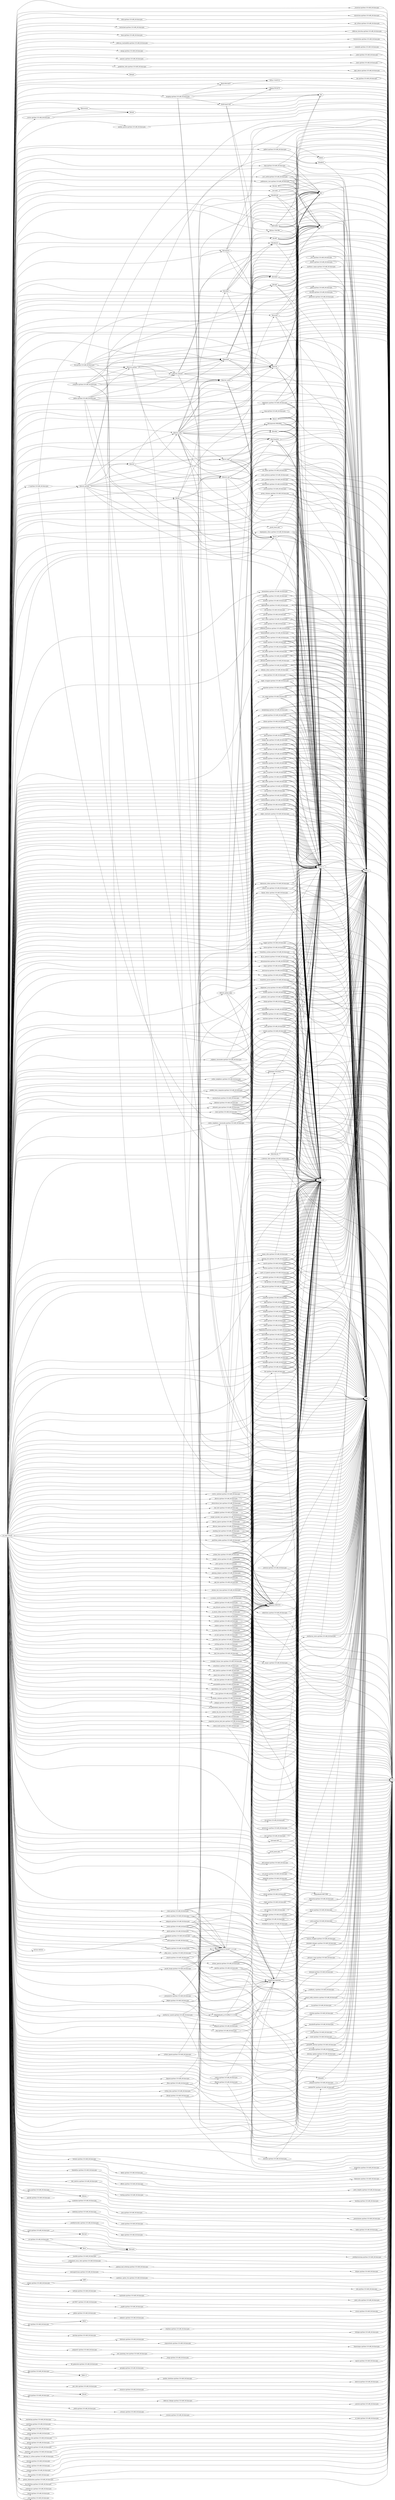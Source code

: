 digraph G {
  rankdir = LR;
"_traversal.cpython-310-x86_64-linux-gnu" -> "libc"
"cython_lapack.cpython-310-x86_64-linux-gnu" -> "libopenblasp-r0-23e5df77.3.21.dev"
"libcrypto" -> "libc"
"pt_main_thread" -> "_psutil_linux.abi3"
"phrasematcher.cpython-310-x86_64-linux-gnu" -> "libm"
"_mvn.cpython-310-x86_64-linux-gnu" -> "libm"
"_sqlite3.cpython-310-x86_64-linux-gnu" -> "libsqlite3"
"libtorch_cuda" -> "libdl"
"_vode.cpython-310-x86_64-linux-gnu" -> "libopenblasp-r0-23e5df77.3.21.dev"
"libnvJitLink" -> "libc"
"pt_main_thread" -> "numpy_ops.cpython-310-x86_64-linux-gnu"
"conversion.cpython-310-x86_64-linux-gnu" -> "libc"
"tslib.cpython-310-x86_64-linux-gnu" -> "libc"
"_direct.cpython-310-x86_64-linux-gnu" -> "libc"
"pt_main_thread" -> "libncursesw"
"_rgi_cython.cpython-310-x86_64-linux-gnu" -> "libc"
"invgauss_ufunc.cpython-310-x86_64-linux-gnu" -> "libm"
"levenshtein.cpython-310-x86_64-linux-gnu" -> "libpthread"
"libnvToolsExt" -> "libstdc++"
"pt_main_thread" -> "vectorized.cpython-310-x86_64-linux-gnu"
"pt_main_thread" -> "_utils.cpython-310-x86_64-linux-gnu"
"pt_main_thread" -> "libc10_cuda"
"_compute.cpython-310-x86_64-linux-gnu" -> "libc"
"libgcc_s" -> "libc"
"_random.cpython-310-x86_64-linux-gnu" -> "libc"
"libtorch_cpu" -> "libdl"
"stateclass.cpython-310-x86_64-linux-gnu" -> "libgcc_s"
"libtiff-4da6744b" -> "libm"
"span_group.cpython-310-x86_64-linux-gnu" -> "libpthread"
"_qmc_cy.cpython-310-x86_64-linux-gnu" -> "libpthread"
"arrayfuncs.cpython-310-x86_64-linux-gnu" -> "libc"
"cygrpc.cpython-310-x86_64-linux-gnu" -> "libm"
"pt_main_thread" -> "_hdbscan_boruvka.cpython-310-x86_64-linux-gnu"
"_highs_constants.cpython-310-x86_64-linux-gnu" -> "libstdc++"
"pt_main_thread" -> "dfitpack.cpython-310-x86_64-linux-gnu"
"_hashing_fast.cpython-310-x86_64-linux-gnu" -> "libpthread"
"tagger.cpython-310-x86_64-linux-gnu" -> "libc"
"libopenblas64_p-r0-0cf96a72.3.23.dev" -> "libpthread"
"pt_main_thread" -> "base.cpython-310-x86_64-linux-gnu"
"mrmr.cpython-310-x86_64-linux-gnu" -> "libgcc_s"
"pt_main_thread" -> "_direct.cpython-310-x86_64-linux-gnu"
"_speedups.cpython-310-x86_64-linux-gnu" -> "libc"
"_imaging.cpython-310-x86_64-linux-gnu" -> "libxcb-80c5a837"
"pt_main_thread" -> "libcublas"
"pt_main_thread" -> "tzconversion.cpython-310-x86_64-linux-gnu"
"_dynfunc.cpython-310-x86_64-linux-gnu" -> "libpthread"
"_highs_wrapper.cpython-310-x86_64-linux-gnu" -> "libpthread"
"_ckdtree.cpython-310-x86_64-linux-gnu" -> "libc"
"_unpacker.cpython-310-x86_64-linux-gnu" -> "libc"
"libxcb-80c5a837" -> "libc"
"pt_main_thread" -> "_csr_polynomial_expansion.cpython-310-x86_64-linux-gnu"
"_uarray.cpython-310-x86_64-linux-gnu" -> "libgcc_s"
"_radius_neighbors.cpython-310-x86_64-linux-gnu" -> "libgcc_s"
"util.cpython-310-x86_64-linux-gnu" -> "libpthread"
"libcufft" -> "libgcc_s"
"_compute.cpython-310-x86_64-linux-gnu" -> "libstdc++"
"_hdbscan_reachability.cpython-310-x86_64-linux-gnu" -> "libc"
"_zoneinfo.cpython-310-x86_64-linux-gnu" -> "libc"
"libutil" -> "libc"
"_packer.cpython-310-x86_64-linux-gnu" -> "libpthread"
"libcuda" -> "libc"
"pt_main_thread" -> "mmap.cpython-310-x86_64-linux-gnu"
"libc10" -> "libpthread"
"libopenblasp-r0-23e5df77.3.21.dev" -> "libc"
"loop.cpython-310-x86_64-linux-gnu" -> "libc"
"_dist_metrics.cpython-310-x86_64-linux-gnu" -> "libgomp-a34b3233"
"libtorch_cpu" -> "libm"
"_rust_notify.cpython-310-x86_64-linux-gnu" -> "libpthread"
"tagger.cpython-310-x86_64-linux-gnu" -> "libstdc++"
"morphanalysis.cpython-310-x86_64-linux-gnu" -> "libpthread"
"pt_main_thread" -> "span.cpython-310-x86_64-linux-gnu"
"_svmlight_format_fast.cpython-310-x86_64-linux-gnu" -> "libpthread"
"pt_main_thread" -> "_sobol.cpython-310-x86_64-linux-gnu"
"_odepack.cpython-310-x86_64-linux-gnu" -> "libgfortran-040039e1"
"dfitpack.cpython-310-x86_64-linux-gnu" -> "libgfortran-040039e1"
"_liblinear.cpython-310-x86_64-linux-gnu" -> "libstdc++"
"_lsoda.cpython-310-x86_64-linux-gnu" -> "libc"
"_ckdtree.cpython-310-x86_64-linux-gnu" -> "libstdc++"
"_barnes_hut_tsne.cpython-310-x86_64-linux-gnu" -> "libm"
"_base.cpython-310-x86_64-linux-gnu" -> "libc"
"candidate.cpython-310-x86_64-linux-gnu" -> "libstdc++"
"pt_main_thread" -> "_superlu.cpython-310-x86_64-linux-gnu"
"cygrpc.cpython-310-x86_64-linux-gnu" -> "librt"
"murmurhash.cpython-310-x86_64-linux-gnu" -> "libstdc++"
"pt_main_thread" -> "_group_columns.cpython-310-x86_64-linux-gnu"
"_csr_polynomial_expansion.cpython-310-x86_64-linux-gnu" -> "libc"
"_matfuncs_expm.cpython-310-x86_64-linux-gnu" -> "libc"
"trainable_pipe.cpython-310-x86_64-linux-gnu" -> "libgcc_s"
"parsers.cpython-310-x86_64-linux-gnu" -> "libc"
"_dispatcher.cpython-310-x86_64-linux-gnu" -> "libstdc++"
"pt_main_thread" -> "_ppoly.cpython-310-x86_64-linux-gnu"
"vocab.cpython-310-x86_64-linux-gnu" -> "libm"
"libarrow_python" -> "libarrow_acero"
"_tools.cpython-310-x86_64-linux-gnu" -> "libc"
"_sgd_fast.cpython-310-x86_64-linux-gnu" -> "libm"
"_nrt_python.cpython-310-x86_64-linux-gnu" -> "libm"
"pt_main_thread" -> "_prediction_utils.cpython-310-x86_64-linux-gnu"
"_radius_neighbors_classmode.cpython-310-x86_64-linux-gnu" -> "libgcc_s"
"pt_main_thread" -> "mtrand.cpython-310-x86_64-linux-gnu"
"libcudnn" -> "libgcc_s"
"libtorch_cuda" -> "libcurand"
"transition_system.cpython-310-x86_64-linux-gnu" -> "libstdc++"
"libcusparseLt-f80c68d1" -> "libc"
"_psutil_linux.abi3" -> "libc"
"libncursesw" -> "libtinfo"
"_random.cpython-310-x86_64-linux-gnu" -> "libgomp-a34b3233"
"libshm" -> "libdl"
"libcudart" -> "libdl"
"_bglu_dense.cpython-310-x86_64-linux-gnu" -> "libc"
"_base.cpython-310-x86_64-linux-gnu" -> "libstdc++"
"pt_main_thread" -> "kb_in_memory.cpython-310-x86_64-linux-gnu"
"_C.cpython-310-x86_64-linux-gnu" -> "libpthread"
"_rbfinterp_pythran.cpython-310-x86_64-linux-gnu" -> "libstdc++"
"pt_main_thread" -> "maps.cpython-310-x86_64-linux-gnu"
"_imaging.cpython-310-x86_64-linux-gnu" -> "libtiff-4da6744b"
"libarrow" -> "libdl"
"_middle_term_computer.cpython-310-x86_64-linux-gnu" -> "libm"
"lib.cpython-310-x86_64-linux-gnu" -> "libarrow_python"
"liblzma-13fa198c" -> "libpthread"
"parser.cpython-310-x86_64-linux-gnu" -> "libpthread"
"libexpat" -> "libc"
"_sobol.cpython-310-x86_64-linux-gnu" -> "libc"
"libquadmath-96973f99" -> "libc"
"_check_build.cpython-310-x86_64-linux-gnu" -> "libm"
"libopenjp2-05423b53" -> "libpthread"
"pt_main_thread" -> "_pava_pybind.cpython-310-x86_64-linux-gnu"
"cblas.cpython-310-x86_64-linux-gnu" -> "libgcc_s"
"_expected_mutual_info_fast.cpython-310-x86_64-linux-gnu" -> "libgomp-a34b3233"
"_cdnmf_fast.cpython-310-x86_64-linux-gnu" -> "libm"
"arc_eager.cpython-310-x86_64-linux-gnu" -> "libc"
"_splitter.cpython-310-x86_64-linux-gnu" -> "libm"
"_sparsetools.cpython-310-x86_64-linux-gnu" -> "libgcc_s"
"libcurand" -> "libgcc_s"
"_datasets_pair.cpython-310-x86_64-linux-gnu" -> "libc"
"_generator.cpython-310-x86_64-linux-gnu" -> "libm"
"bloom.cpython-310-x86_64-linux-gnu" -> "libpthread"
"sentencizer.cpython-310-x86_64-linux-gnu" -> "libm"
"_argkmin_classmode.cpython-310-x86_64-linux-gnu" -> "libpthread"
"span_group.cpython-310-x86_64-linux-gnu" -> "libstdc++"
"_qmc_cy.cpython-310-x86_64-linux-gnu" -> "libstdc++"
"lexeme.cpython-310-x86_64-linux-gnu" -> "libpthread"
"libgfortran-040039e1" -> "libz"
"_linkage.cpython-310-x86_64-linux-gnu" -> "libm"
"_reachability.cpython-310-x86_64-linux-gnu" -> "libpthread"
"pt_main_thread" -> "ops.cpython-310-x86_64-linux-gnu"
"libopenblasp-r0-23e5df77.3.21.dev" -> "libgfortran-040039e1"
"_svmlight_format_fast.cpython-310-x86_64-linux-gnu" -> "libc"
"_kd_tree.cpython-310-x86_64-linux-gnu" -> "libgomp-a34b3233"
"libtorch_cuda" -> "libpthread"
"morphology.cpython-310-x86_64-linux-gnu" -> "libc"
"_radius_neighbors.cpython-310-x86_64-linux-gnu" -> "libm"
"libcufft" -> "libm"
"ncf_ufunc.cpython-310-x86_64-linux-gnu" -> "libstdc++"
"_highs_wrapper.cpython-310-x86_64-linux-gnu" -> "libstdc++"
"_yaml.cpython-310-x86_64-linux-gnu" -> "libpthread"
"arc_eager.cpython-310-x86_64-linux-gnu" -> "libstdc++"
"_csr_polynomial_expansion.cpython-310-x86_64-linux-gnu" -> "libgomp-a34b3233"
"align.cpython-310-x86_64-linux-gnu" -> "libc"
"libtorch_python" -> "libpthread"
"_hierarchy.cpython-310-x86_64-linux-gnu" -> "libc"
"libc10" -> "libstdc++"
"pt_main_thread" -> "immutabledict.cpython-310-x86_64-linux-gnu"
"pt_main_thread" -> "liblzma-13fa198c"
"_retokenize.cpython-310-x86_64-linux-gnu" -> "libc"
"edit_trees.cpython-310-x86_64-linux-gnu" -> "libc"
"libarrow_dataset" -> "libparquet"
"libparquet" -> "libdl"
"trainable_pipe.cpython-310-x86_64-linux-gnu" -> "libm"
"pt_main_thread" -> "pandas_parser.cpython-310-x86_64-linux-gnu"
"ner.cpython-310-x86_64-linux-gnu" -> "libgcc_s"
"pt_main_thread" -> "_bglu_dense.cpython-310-x86_64-linux-gnu"
"_sentencepiece.cpython-310-x86_64-linux-gnu" -> "libc"
"_devicearray.cpython-310-x86_64-linux-gnu" -> "libpthread"
"strings.cpython-310-x86_64-linux-gnu" -> "libm"
"_nrt_python.cpython-310-x86_64-linux-gnu" -> "libpthread"
"aggregations.cpython-310-x86_64-linux-gnu" -> "libgcc_s"
"_interpolative.cpython-310-x86_64-linux-gnu" -> "libc"
"libc10_cuda" -> "libstdc++"
"linalg.cpython-310-x86_64-linux-gnu" -> "libc"
"ncx2_ufunc.cpython-310-x86_64-linux-gnu" -> "libc"
"pt_main_thread" -> "_random.cpython-310-x86_64-linux-gnu"
"libcublas" -> "libc"
"pt_main_thread" -> "_cython_blas.cpython-310-x86_64-linux-gnu"
"collections.cpython-310-x86_64-linux-gnu" -> "libpthread"
"properties.cpython-310-x86_64-linux-gnu" -> "libc"
"_hdfsio.cpython-310-x86_64-linux-gnu" -> "libarrow"
"_cext.cpython-310-x86_64-linux-gnu" -> "libgcc_s"
"lib.cpython-310-x86_64-linux-gnu" -> "libarrow"
"pt_main_thread" -> "cymem.cpython-310-x86_64-linux-gnu"
"libcufft" -> "librt"
"_libsvm.cpython-310-x86_64-linux-gnu" -> "libc"
"_ufuncs.cpython-310-x86_64-linux-gnu" -> "libc"
"pt_main_thread" -> "beta_ufunc.cpython-310-x86_64-linux-gnu"
"edit_trees.cpython-310-x86_64-linux-gnu" -> "libstdc++"
"pt_main_thread" -> "_online_lda_fast.cpython-310-x86_64-linux-gnu"
"pt_main_thread" -> "_generator.cpython-310-x86_64-linux-gnu"
"pt_main_thread" -> "md__mypyc.cpython-310-x86_64-linux-gnu"
"_middle_term_computer.cpython-310-x86_64-linux-gnu" -> "libpthread"
"termios.cpython-310-x86_64-linux-gnu" -> "libc"
"_datasets_pair.cpython-310-x86_64-linux-gnu" -> "libgomp-a34b3233"
"_sentencepiece.cpython-310-x86_64-linux-gnu" -> "libstdc++"
"pt_main_thread" -> "fields.cpython-310-x86_64-linux-gnu"
"_beam_utils.cpython-310-x86_64-linux-gnu" -> "libc"
"py.cpython-310-x86_64-linux-gnu" -> "libpthread"
"timezones.cpython-310-x86_64-linux-gnu" -> "libc"
"libnccl" -> "libpthread"
"_reachability.cpython-310-x86_64-linux-gnu" -> "libc"
"processors.cpython-310-x86_64-linux-gnu" -> "libpthread"
"levyst.cpython-310-x86_64-linux-gnu" -> "libm"
"_zeros.cpython-310-x86_64-linux-gnu" -> "libm"
"libnvidia-ml" -> "libm"
"unuran_wrapper.cpython-310-x86_64-linux-gnu" -> "libc"
"libm" -> "libc"
"linalg.cpython-310-x86_64-linux-gnu" -> "libstdc++"
"ncx2_ufunc.cpython-310-x86_64-linux-gnu" -> "libstdc++"
"timedeltas.cpython-310-x86_64-linux-gnu" -> "libc"
"cymem.cpython-310-x86_64-linux-gnu" -> "libgcc_s"
"cblas.cpython-310-x86_64-linux-gnu" -> "libm"
"offsets.cpython-310-x86_64-linux-gnu" -> "libc"
"sentencizer.cpython-310-x86_64-linux-gnu" -> "libpthread"
"_hierarchical_fast.cpython-310-x86_64-linux-gnu" -> "libgomp-a34b3233"
"pt_main_thread" -> "_box.cpython-310-x86_64-linux-gnu"
"libcurand" -> "libm"
"kb.cpython-310-x86_64-linux-gnu" -> "libm"
"_distance_pybind.cpython-310-x86_64-linux-gnu" -> "libm"
"libffi" -> "libc"
"pt_main_thread" -> "_ssl.cpython-310-x86_64-linux-gnu"
"_linkage.cpython-310-x86_64-linux-gnu" -> "libpthread"
"_solve_toeplitz.cpython-310-x86_64-linux-gnu" -> "libc"
"tokenizers.cpython-310-x86_64-linux-gnu" -> "libdl"
"pt_main_thread" -> "libcufft"
"immutabledict.cpython-310-x86_64-linux-gnu" -> "libc"
"bloom.cpython-310-x86_64-linux-gnu" -> "libstdc++"
"libshm" -> "libpthread"
"libcudart" -> "libpthread"
"_typeconv.cpython-310-x86_64-linux-gnu" -> "libc"
"dist_metrics.cpython-310-x86_64-linux-gnu" -> "libc"
"pt_main_thread" -> "libnccl"
"libcudnn" -> "librt"
"_beam_utils.cpython-310-x86_64-linux-gnu" -> "libstdc++"
"pipe.cpython-310-x86_64-linux-gnu" -> "libgcc_s"
"_flapack.cpython-310-x86_64-linux-gnu" -> "libc"
"libarrow" -> "libpthread"
"_bounded_integers.cpython-310-x86_64-linux-gnu" -> "libc"
"libarrow_python" -> "libstdc++"
"libllvmlite" -> "libz"
"libtorch_python" -> "libc10"
"_c_internal_utils.cpython-310-x86_64-linux-gnu" -> "libdl"
"pt_main_thread" -> "testing.cpython-310-x86_64-linux-gnu"
"libnvidia-ml" -> "librt"
"morphologizer.cpython-310-x86_64-linux-gnu" -> "libm"
"pt_main_thread" -> "nonproj.cpython-310-x86_64-linux-gnu"
"stateclass.cpython-310-x86_64-linux-gnu" -> "libc"
"attrs.cpython-310-x86_64-linux-gnu" -> "libpthread"
"pt_main_thread" -> "_psutil_posix.abi3"
"_lsap.cpython-310-x86_64-linux-gnu" -> "libc"
"_typeconv.cpython-310-x86_64-linux-gnu" -> "libstdc++"
"libarrow_acero" -> "libc"
"pt_main_thread" -> "libdl"
"_argkmin.cpython-310-x86_64-linux-gnu" -> "libgcc_s"
"libtorch_python" -> "libstdc++"
"hashing.cpython-310-x86_64-linux-gnu" -> "libc"
"md__mypyc.cpython-310-x86_64-linux-gnu" -> "libc"
"ner.cpython-310-x86_64-linux-gnu" -> "libm"
"libcurand" -> "librt"
"_libsvm.cpython-310-x86_64-linux-gnu" -> "libgomp-a34b3233"
"_lzma.cpython-310-x86_64-linux-gnu" -> "liblzma"
"base.cpython-310-x86_64-linux-gnu" -> "libc"
"_safetensors_rust.cpython-310-x86_64-linux-gnu" -> "libpthread"
"ccalendar.cpython-310-x86_64-linux-gnu" -> "libc"
"aggregations.cpython-310-x86_64-linux-gnu" -> "libm"
"pt_main_thread" -> "_hierarchy.cpython-310-x86_64-linux-gnu"
"mrmr.cpython-310-x86_64-linux-gnu" -> "libc"
"_path.cpython-310-x86_64-linux-gnu" -> "libm"
"_seq_dataset.cpython-310-x86_64-linux-gnu" -> "libc"
"_crypt.cpython-310-x86_64-linux-gnu" -> "libc"
"_devicearray.cpython-310-x86_64-linux-gnu" -> "libstdc++"
"token.cpython-310-x86_64-linux-gnu" -> "libpthread"
"dependencymatcher.cpython-310-x86_64-linux-gnu" -> "libgcc_s"
"sparselinear.cpython-310-x86_64-linux-gnu" -> "libm"
"json.cpython-310-x86_64-linux-gnu" -> "libc"
"_posixshmem.cpython-310-x86_64-linux-gnu" -> "libc"
"pt_main_thread" -> "_cffi_backend.cpython-310-x86_64-linux-gnu"
"_uarray.cpython-310-x86_64-linux-gnu" -> "libc"
"_cext.cpython-310-x86_64-linux-gnu" -> "libm"
"_k_means_elkan.cpython-310-x86_64-linux-gnu" -> "libm"
"pt_main_thread" -> "_odepack.cpython-310-x86_64-linux-gnu"
"pt_main_thread" -> "_helperlib.cpython-310-x86_64-linux-gnu"
"_target_encoder_fast.cpython-310-x86_64-linux-gnu" -> "libc"
"indexing.cpython-310-x86_64-linux-gnu" -> "libc"
"pt_main_thread" -> "_hdbscan_reachability.cpython-310-x86_64-linux-gnu"
"_comb.cpython-310-x86_64-linux-gnu" -> "libc"
"_libsvm_sparse.cpython-310-x86_64-linux-gnu" -> "libc"
"_isfinite.cpython-310-x86_64-linux-gnu" -> "libpthread"
"_lsap.cpython-310-x86_64-linux-gnu" -> "libstdc++"
"_barnes_hut_tsne.cpython-310-x86_64-linux-gnu" -> "libgomp-a34b3233"
"sparsefuncs_fast.cpython-310-x86_64-linux-gnu" -> "libm"
"_dbscan_inner.cpython-310-x86_64-linux-gnu" -> "libm"
"index.cpython-310-x86_64-linux-gnu" -> "libc"
"tzconversion.cpython-310-x86_64-linux-gnu" -> "libc"
"_isotonic.cpython-310-x86_64-linux-gnu" -> "libc"
"_multibytecodec.cpython-310-x86_64-linux-gnu" -> "libc"
"_helperlib.cpython-310-x86_64-linux-gnu" -> "libm"
"pt_main_thread" -> "_distance_wrap.cpython-310-x86_64-linux-gnu"
"libparquet" -> "libpthread"
"parser_model.cpython-310-x86_64-linux-gnu" -> "libc"
"pt_main_thread" -> "libm"
"pt_main_thread" -> "_C.cpython-310-x86_64-linux-gnu"
"pt_main_thread" -> "_ufuncs.cpython-310-x86_64-linux-gnu"
"_odepack.cpython-310-x86_64-linux-gnu" -> "libgcc_s"
"pt_main_thread" -> "_fblas.cpython-310-x86_64-linux-gnu"
"_rust.abi3" -> "libgcc_s"
"cymem.cpython-310-x86_64-linux-gnu" -> "libm"
"pt_main_thread" -> "algos.cpython-310-x86_64-linux-gnu"
"pt_main_thread" -> "_cobyla.cpython-310-x86_64-linux-gnu"
"libnccl" -> "libstdc++"
"_vector_sentinel.cpython-310-x86_64-linux-gnu" -> "libpthread"
"pt_main_thread" -> "_arpack.cpython-310-x86_64-linux-gnu"
"pt_main_thread" -> "_multiprocessing.cpython-310-x86_64-linux-gnu"
"libtorch_cuda" -> "libcudnn"
"pt_main_thread" -> "linalg.cpython-310-x86_64-linux-gnu"
"_loss.cpython-310-x86_64-linux-gnu" -> "libc"
"_target_encoder_fast.cpython-310-x86_64-linux-gnu" -> "libstdc++"
"_ppoly.cpython-310-x86_64-linux-gnu" -> "libc"
"libcublasLt" -> "libc"
"doc.cpython-310-x86_64-linux-gnu" -> "libc"
"libtorch_cuda" -> "libtorch_cpu"
"interpnd.cpython-310-x86_64-linux-gnu" -> "libc"
"_k_means_common.cpython-310-x86_64-linux-gnu" -> "libm"
"_radius_neighbors_classmode.cpython-310-x86_64-linux-gnu" -> "libc"
"_cythonized_array_utils.cpython-310-x86_64-linux-gnu" -> "libc"
"pt_main_thread" -> "_optimal_leaf_ordering.cpython-310-x86_64-linux-gnu"
"pt_main_thread" -> "dtypes.cpython-310-x86_64-linux-gnu"
"lib.cpython-310-x86_64-linux-gnu" -> "libarrow_dataset"
"pipe.cpython-310-x86_64-linux-gnu" -> "libm"
"lib.cpython-310-x86_64-linux-gnu" -> "libparquet"
"parser_model.cpython-310-x86_64-linux-gnu" -> "libstdc++"
"pt_main_thread" -> "libarrow_acero"
"transition_parser.cpython-310-x86_64-linux-gnu" -> "libc"
"pt_main_thread" -> "messagestream.cpython-310-x86_64-linux-gnu"
"_tree.cpython-310-x86_64-linux-gnu" -> "libpthread"
"_compute.cpython-310-x86_64-linux-gnu" -> "libgcc_s"
"_check_build.cpython-310-x86_64-linux-gnu" -> "libgomp-a34b3233"
"libshm" -> "libstdc++"
"alignment_array.cpython-310-x86_64-linux-gnu" -> "libm"
"binom_ufunc.cpython-310-x86_64-linux-gnu" -> "libc"
"_pydantic_core.cpython-310-x86_64-linux-gnu" -> "libpthread"
"_splitter.cpython-310-x86_64-linux-gnu" -> "libgomp-a34b3233"
"numpy_ops.cpython-310-x86_64-linux-gnu" -> "libpthread"
"span.cpython-310-x86_64-linux-gnu" -> "libm"
"libgomp-a34b3233" -> "libpthread"
"pypocketfft.cpython-310-x86_64-linux-gnu" -> "libpthread"
"_utils.cpython-310-x86_64-linux-gnu" -> "libpthread"
"tagger.cpython-310-x86_64-linux-gnu" -> "libgcc_s"
"pt_main_thread" -> "libcurand"
"pt_main_thread" -> "_hierarchical_fast.cpython-310-x86_64-linux-gnu"
"doc.cpython-310-x86_64-linux-gnu" -> "libstdc++"
"pt_main_thread" -> "libbz2"
"pt_main_thread" -> "_specfun.cpython-310-x86_64-linux-gnu"
"pt_main_thread" -> "libtorch"
"_liblinear.cpython-310-x86_64-linux-gnu" -> "libgcc_s"
"pt_main_thread" -> "_barnes_hut_tsne.cpython-310-x86_64-linux-gnu"
"pt_main_thread" -> "interpnd.cpython-310-x86_64-linux-gnu"
"_seq_dataset.cpython-310-x86_64-linux-gnu" -> "libgomp-a34b3233"
"pt_main_thread" -> "ncx2_ufunc.cpython-310-x86_64-linux-gnu"
"_ckdtree.cpython-310-x86_64-linux-gnu" -> "libgcc_s"
"candidate.cpython-310-x86_64-linux-gnu" -> "libgcc_s"
"pt_main_thread" -> "_yaml.cpython-310-x86_64-linux-gnu"
"tokenizers.cpython-310-x86_64-linux-gnu" -> "libpthread"
"pt_main_thread" -> "_criterion.cpython-310-x86_64-linux-gnu"
"matcher.cpython-310-x86_64-linux-gnu" -> "libpthread"
"transition_parser.cpython-310-x86_64-linux-gnu" -> "libstdc++"
"_path.cpython-310-x86_64-linux-gnu" -> "libpthread"
"_libsvm_sparse.cpython-310-x86_64-linux-gnu" -> "libgomp-a34b3233"
"_sag_fast.cpython-310-x86_64-linux-gnu" -> "libpthread"
"pt_main_thread" -> "_hdfsio.cpython-310-x86_64-linux-gnu"
"pt_main_thread" -> "timezones.cpython-310-x86_64-linux-gnu"
"pt_main_thread" -> "_datasets_pair.cpython-310-x86_64-linux-gnu"
"_curses.cpython-310-x86_64-linux-gnu" -> "libc"
"_openmp_helpers.cpython-310-x86_64-linux-gnu" -> "libm"
"_isotonic.cpython-310-x86_64-linux-gnu" -> "libgomp-a34b3233"
"libgfortran-040039e1" -> "libquadmath-96973f99"
"pt_main_thread" -> "_matfuncs_sqrtm_triu.cpython-310-x86_64-linux-gnu"
"_k_means_minibatch.cpython-310-x86_64-linux-gnu" -> "libc"
"pt_main_thread" -> "join.cpython-310-x86_64-linux-gnu"
"pt_main_thread" -> "ld-linux-x86-64"
"nattype.cpython-310-x86_64-linux-gnu" -> "libc"
"sparsefuncs_fast.cpython-310-x86_64-linux-gnu" -> "libpthread"
"_dbscan_inner.cpython-310-x86_64-linux-gnu" -> "libpthread"
"_c_internal_utils.cpython-310-x86_64-linux-gnu" -> "libpthread"
"premap_ids.cpython-310-x86_64-linux-gnu" -> "libm"
"_base.cpython-310-x86_64-linux-gnu" -> "libgcc_s"
"pt_main_thread" -> "libopenblasp-r0-23e5df77.3.21.dev"
"pt_main_thread" -> "parsers.cpython-310-x86_64-linux-gnu"
"_distance_wrap.cpython-310-x86_64-linux-gnu" -> "libm"
"nonproj.cpython-310-x86_64-linux-gnu" -> "libc"
"pt_main_thread" -> "libpthread"
"_dist_metrics.cpython-310-x86_64-linux-gnu" -> "libm"
"url_parser.cpython-310-x86_64-linux-gnu" -> "libpthread"
"search.cpython-310-x86_64-linux-gnu" -> "libpthread"
"pt_main_thread" -> "timedeltas.cpython-310-x86_64-linux-gnu"
"_hdbscan_boruvka.cpython-310-x86_64-linux-gnu" -> "libc"
"libtorch_python" -> "libnvToolsExt"
"pt_main_thread" -> "_cdnmf_fast.cpython-310-x86_64-linux-gnu"
"hashtable.cpython-310-x86_64-linux-gnu" -> "libc"
"pt_main_thread" -> "_message.abi3"
"libXau-154567c4" -> "libc"
"mtrand.cpython-310-x86_64-linux-gnu" -> "libc"
"_radius_neighbors_classmode.cpython-310-x86_64-linux-gnu" -> "libgomp-a34b3233"
"vectors.cpython-310-x86_64-linux-gnu" -> "libc"
"_mio5_utils.cpython-310-x86_64-linux-gnu" -> "libc"
"_tree.cpython-310-x86_64-linux-gnu" -> "libc"
"pt_main_thread" -> "_ccallback_c.cpython-310-x86_64-linux-gnu"
"libcusparse" -> "libdl"
"span_group.cpython-310-x86_64-linux-gnu" -> "libgcc_s"
"_qmc_cy.cpython-310-x86_64-linux-gnu" -> "libgcc_s"
"pt_main_thread" -> "_nrt_python.cpython-310-x86_64-linux-gnu"
"speedups.abi3" -> "libc"
"_sqlite3.cpython-310-x86_64-linux-gnu" -> "libc"
"libshm" -> "libtorch_cpu"
"pt_main_thread" -> "libnvJitLink"
"numpy_ops.cpython-310-x86_64-linux-gnu" -> "libc"
"libnvJitLink" -> "libm"
"_utils.cpython-310-x86_64-linux-gnu" -> "libc"
"nonproj.cpython-310-x86_64-linux-gnu" -> "libstdc++"
"_direct.cpython-310-x86_64-linux-gnu" -> "libm"
"nct_ufunc.cpython-310-x86_64-linux-gnu" -> "libc"
"hypergeom_ufunc.cpython-310-x86_64-linux-gnu" -> "libstdc++"
"_lbfgsb.cpython-310-x86_64-linux-gnu" -> "libgfortran-040039e1"
"ncf_ufunc.cpython-310-x86_64-linux-gnu" -> "libgcc_s"
"_compute.cpython-310-x86_64-linux-gnu" -> "libm"
"_highs_wrapper.cpython-310-x86_64-linux-gnu" -> "libgcc_s"
"_random.cpython-310-x86_64-linux-gnu" -> "libm"
"pt_main_thread" -> "_packer.cpython-310-x86_64-linux-gnu"
"_greenlet.cpython-310-x86_64-linux-gnu" -> "libpthread"
"pt_main_thread" -> "ccalendar.cpython-310-x86_64-linux-gnu"
"arrayfuncs.cpython-310-x86_64-linux-gnu" -> "libm"
"pt_main_thread" -> "matcher.cpython-310-x86_64-linux-gnu"
"pt_main_thread" -> "_mt19937.cpython-310-x86_64-linux-gnu"
"vectors.cpython-310-x86_64-linux-gnu" -> "libstdc++"
"_k_means_lloyd.cpython-310-x86_64-linux-gnu" -> "libc"
"matcher.cpython-310-x86_64-linux-gnu" -> "libc"
"pt_main_thread" -> "ner.cpython-310-x86_64-linux-gnu"
"_tree.cpython-310-x86_64-linux-gnu" -> "libstdc++"
"arc_eager.cpython-310-x86_64-linux-gnu" -> "libgcc_s"
"pt_main_thread" -> "levyst.cpython-310-x86_64-linux-gnu"
"pt_main_thread" -> "_lzma.cpython-310-x86_64-linux-gnu"
"libtiff-4da6744b" -> "liblzma-13fa198c"
"_ansari_swilk_statistics.cpython-310-x86_64-linux-gnu" -> "libc"
"_datasets_pair.cpython-310-x86_64-linux-gnu" -> "libgcc_s"
"_cd_fast.cpython-310-x86_64-linux-gnu" -> "libpthread"
"tagger.cpython-310-x86_64-linux-gnu" -> "libm"
"_fast_dict.cpython-310-x86_64-linux-gnu" -> "libc"
"kb_in_memory.cpython-310-x86_64-linux-gnu" -> "libpthread"
"orjson.cpython-310-x86_64-linux-gnu" -> "libc"
"libc10" -> "libgcc_s"
"_pairwise_fast.cpython-310-x86_64-linux-gnu" -> "libpthread"
"numpy_ops.cpython-310-x86_64-linux-gnu" -> "libstdc++"
"pypocketfft.cpython-310-x86_64-linux-gnu" -> "libstdc++"
"pt_main_thread" -> "_imaging.cpython-310-x86_64-linux-gnu"
"_rust_notify.cpython-310-x86_64-linux-gnu" -> "libgcc_s"
"_unpacker.cpython-310-x86_64-linux-gnu" -> "libm"
"pt_main_thread" -> "_pcg64.cpython-310-x86_64-linux-gnu"
"_sorting.cpython-310-x86_64-linux-gnu" -> "libc"
"libarrow_dataset" -> "libc"
"pt_main_thread" -> "arrays.cpython-310-x86_64-linux-gnu"
"nct_ufunc.cpython-310-x86_64-linux-gnu" -> "libstdc++"
"_k_means_minibatch.cpython-310-x86_64-linux-gnu" -> "libgomp-a34b3233"
"pt_main_thread" -> "dist_metrics.cpython-310-x86_64-linux-gnu"
"pt_main_thread" -> "_tree.cpython-310-x86_64-linux-gnu"
"matcher.cpython-310-x86_64-linux-gnu" -> "libstdc++"
"_criterion.cpython-310-x86_64-linux-gnu" -> "libpthread"
"_heap.cpython-310-x86_64-linux-gnu" -> "libpthread"
"libtorch" -> "libtorch_cpu"
"libcusparseLt-f80c68d1" -> "libdl"
"libcuda" -> "libm"
"libnvJitLink" -> "librt"
"libopenblasp-r0-23e5df77.3.21.dev" -> "libm"
"pt_main_thread" -> "_vq.cpython-310-x86_64-linux-gnu"
"pt_main_thread" -> "properties.cpython-310-x86_64-linux-gnu"
"_fast_dict.cpython-310-x86_64-linux-gnu" -> "libstdc++"
"_imaging.cpython-310-x86_64-linux-gnu" -> "libpthread"
"_lsoda.cpython-310-x86_64-linux-gnu" -> "libm"
"_philox.cpython-310-x86_64-linux-gnu" -> "libc"
"_ssl.cpython-310-x86_64-linux-gnu" -> "libcrypto"
"_hdfsio.cpython-310-x86_64-linux-gnu" -> "libarrow_acero"
"_base.cpython-310-x86_64-linux-gnu" -> "libm"
"edit_trees.cpython-310-x86_64-linux-gnu" -> "libgcc_s"
"libc10_cuda" -> "libcudart"
"_regex.cpython-310-x86_64-linux-gnu" -> "libpthread"
"libgfortran-040039e1" -> "libc"
"pt_main_thread" -> "_compute.cpython-310-x86_64-linux-gnu"
"libarrow_python" -> "libarrow_dataset"
"libarrow_dataset" -> "libstdc++"
"pt_main_thread" -> "_dist_metrics.cpython-310-x86_64-linux-gnu"
"_csr_polynomial_expansion.cpython-310-x86_64-linux-gnu" -> "libm"
"_matfuncs_expm.cpython-310-x86_64-linux-gnu" -> "libm"
"pt_main_thread" -> "_sentencepiece.cpython-310-x86_64-linux-gnu"
"_sentencepiece.cpython-310-x86_64-linux-gnu" -> "libgcc_s"
"libtorch_cuda" -> "libcublasLt"
"_ball_tree.cpython-310-x86_64-linux-gnu" -> "libpthread"
"pt_main_thread" -> "_ellip_harm_2.cpython-310-x86_64-linux-gnu"
"_curses.cpython-310-x86_64-linux-gnu" -> "libncursesw"
"_cython_blas.cpython-310-x86_64-linux-gnu" -> "libpthread"
"pt_main_thread" -> "_openmp_helpers.cpython-310-x86_64-linux-gnu"
"linalg.cpython-310-x86_64-linux-gnu" -> "libgcc_s"
"ncx2_ufunc.cpython-310-x86_64-linux-gnu" -> "libgcc_s"
"pt_main_thread" -> "_hashing_fast.cpython-310-x86_64-linux-gnu"
"libcublas" -> "libgcc_s"
"_argkmin.cpython-310-x86_64-linux-gnu" -> "libc"
"libparquet" -> "libarrow"
"senter.cpython-310-x86_64-linux-gnu" -> "libc"
"pt_main_thread" -> "indexers.cpython-310-x86_64-linux-gnu"
"libtorch_cpu" -> "libcupti"
"_image.cpython-310-x86_64-linux-gnu" -> "libc"
"_k_means_elkan.cpython-310-x86_64-linux-gnu" -> "libgomp-a34b3233"
"libcusparseLt-f80c68d1" -> "libm"
"pt_main_thread" -> "strptime.cpython-310-x86_64-linux-gnu"
"pt_main_thread" -> "_argkmin.cpython-310-x86_64-linux-gnu"
"ujson.cpython-310-x86_64-linux-gnu" -> "libpthread"
"_decimal.cpython-310-x86_64-linux-gnu" -> "libc"
"libcuda" -> "librt"
"loop.cpython-310-x86_64-linux-gnu" -> "librt"
"dependencymatcher.cpython-310-x86_64-linux-gnu" -> "libc"
"_beam_utils.cpython-310-x86_64-linux-gnu" -> "libgcc_s"
"reshape.cpython-310-x86_64-linux-gnu" -> "libc"
"_rotation.cpython-310-x86_64-linux-gnu" -> "libm"
"libquadmath-96973f99" -> "libm"
"gold_io.cpython-310-x86_64-linux-gnu" -> "libc"
"pt_main_thread" -> "_multiarray_umath.cpython-310-x86_64-linux-gnu"
"libtorch_global_deps" -> "libc"
"_trlib.cpython-310-x86_64-linux-gnu" -> "libc"
"senter.cpython-310-x86_64-linux-gnu" -> "libstdc++"
"arc_eager.cpython-310-x86_64-linux-gnu" -> "libm"
"libarrow_python" -> "libgcc_s"
"parsing.cpython-310-x86_64-linux-gnu" -> "libc"
"_image.cpython-310-x86_64-linux-gnu" -> "libstdc++"
"pt_main_thread" -> "edit_trees.cpython-310-x86_64-linux-gnu"
"_datasets_pair.cpython-310-x86_64-linux-gnu" -> "libm"
"pt_main_thread" -> "sparsefuncs_fast.cpython-310-x86_64-linux-gnu"
"ft2font.cpython-310-x86_64-linux-gnu" -> "libpthread"
"pt_main_thread" -> "_decimal.cpython-310-x86_64-linux-gnu"
"libnvToolsExt" -> "libc"
"pt_main_thread" -> "mrmr.cpython-310-x86_64-linux-gnu"
"pt_main_thread" -> "_tools.cpython-310-x86_64-linux-gnu"
"_odepack.cpython-310-x86_64-linux-gnu" -> "libc"
"pt_main_thread" -> "libcrypt"
"_rust.abi3" -> "libc"
"libcusparse" -> "libpthread"
"libtorch_cuda" -> "libcudart"
"_expected_mutual_info_fast.cpython-310-x86_64-linux-gnu" -> "libpthread"
"_typeconv.cpython-310-x86_64-linux-gnu" -> "libgcc_s"
"pt_main_thread" -> "sentencizer.cpython-310-x86_64-linux-gnu"
"_weight_vector.cpython-310-x86_64-linux-gnu" -> "libgomp-a34b3233"
"maps.cpython-310-x86_64-linux-gnu" -> "libm"
"_mt19937.cpython-310-x86_64-linux-gnu" -> "libc"
"pt_main_thread" -> "libshm"
"_ccallback_c.cpython-310-x86_64-linux-gnu" -> "libc"
"libtorch_python" -> "libgcc_s"
"_hierarchical_fast.cpython-310-x86_64-linux-gnu" -> "libm"
"_highs_constants.cpython-310-x86_64-linux-gnu" -> "libc"
"pt_main_thread" -> "libmpdec"
"_partition_nodes.cpython-310-x86_64-linux-gnu" -> "libpthread"
"pt_main_thread" -> "loop.cpython-310-x86_64-linux-gnu"
"ops.cpython-310-x86_64-linux-gnu" -> "libc"
"skewnorm_ufunc.cpython-310-x86_64-linux-gnu" -> "libc"
"morphology.cpython-310-x86_64-linux-gnu" -> "libm"
"_cffi_backend.cpython-310-x86_64-linux-gnu" -> "libpthread"
"libcusparseLt-f80c68d1" -> "librt"
"_internal.cpython-310-x86_64-linux-gnu" -> "libpthread"
"pt_main_thread" -> "_opcode.cpython-310-x86_64-linux-gnu"
"pt_main_thread" -> "internals.cpython-310-x86_64-linux-gnu"
"_hausdorff.cpython-310-x86_64-linux-gnu" -> "libm"
"gold_io.cpython-310-x86_64-linux-gnu" -> "libstdc++"
"pt_main_thread" -> "candidate.cpython-310-x86_64-linux-gnu"
"pt_main_thread" -> "_posixshmem.cpython-310-x86_64-linux-gnu"
"pt_main_thread" -> "pipe.cpython-310-x86_64-linux-gnu"
"pt_main_thread" -> "hypergeom_ufunc.cpython-310-x86_64-linux-gnu"
"_kd_tree.cpython-310-x86_64-linux-gnu" -> "libpthread"
"pt_main_thread" -> "_argkmin_classmode.cpython-310-x86_64-linux-gnu"
"_lsoda.cpython-310-x86_64-linux-gnu" -> "libopenblasp-r0-23e5df77.3.21.dev"
"example.cpython-310-x86_64-linux-gnu" -> "libc"
"libtorch_python" -> "libcudart"
"align.cpython-310-x86_64-linux-gnu" -> "libm"
"libcusparse" -> "libnvJitLink"
"pt_main_thread" -> "libcudnn"
"_quad_tree.cpython-310-x86_64-linux-gnu" -> "libpthread"
"_online_lda_fast.cpython-310-x86_64-linux-gnu" -> "libc"
"_hierarchy.cpython-310-x86_64-linux-gnu" -> "libm"
"pt_main_thread" -> "md.cpython-310-x86_64-linux-gnu"
"_fblas.cpython-310-x86_64-linux-gnu" -> "libc"
"_C.cpython-310-x86_64-linux-gnu" -> "libtorch_python"
"_retokenize.cpython-310-x86_64-linux-gnu" -> "libm"
"_lsap.cpython-310-x86_64-linux-gnu" -> "libgcc_s"
"edit_trees.cpython-310-x86_64-linux-gnu" -> "libm"
"pt_main_thread" -> "libtiff-4da6744b"
"libarrow_acero" -> "libgcc_s"
"pt_main_thread" -> "libtorch_cpu"
"_argkmin.cpython-310-x86_64-linux-gnu" -> "libgomp-a34b3233"
"symbols.cpython-310-x86_64-linux-gnu" -> "libc"
"skewnorm_ufunc.cpython-310-x86_64-linux-gnu" -> "libstdc++"
"_sentencepiece.cpython-310-x86_64-linux-gnu" -> "libm"
"pt_main_thread" -> "libtinfo"
"cython_blas.cpython-310-x86_64-linux-gnu" -> "libopenblasp-r0-23e5df77.3.21.dev"
"_interpolative.cpython-310-x86_64-linux-gnu" -> "libm"
"pt_main_thread" -> "tokenizer.cpython-310-x86_64-linux-gnu"
"_liblinear.cpython-310-x86_64-linux-gnu" -> "libc"
"libcupti" -> "libpthread"
"linalg.cpython-310-x86_64-linux-gnu" -> "libm"
"pt_main_thread" -> "reshape.cpython-310-x86_64-linux-gnu"
"pt_main_thread" -> "strings.cpython-310-x86_64-linux-gnu"
"ncx2_ufunc.cpython-310-x86_64-linux-gnu" -> "libm"
"_openmp_helpers.cpython-310-x86_64-linux-gnu" -> "libgomp-a34b3233"
"pt_main_thread" -> "libarrow"
"candidate.cpython-310-x86_64-linux-gnu" -> "libc"
"example.cpython-310-x86_64-linux-gnu" -> "libstdc++"
"pt_main_thread" -> "symbols.cpython-310-x86_64-linux-gnu"
"pt_main_thread" -> "_cd_fast.cpython-310-x86_64-linux-gnu"
"_csparsetools.cpython-310-x86_64-linux-gnu" -> "libc"
"murmurhash.cpython-310-x86_64-linux-gnu" -> "libc"
"_ctypes.cpython-310-x86_64-linux-gnu" -> "libc"
"_umath_linalg.cpython-310-x86_64-linux-gnu" -> "libm"
"pt_main_thread" -> "libcuda"
"pt_main_thread" -> "_libsvm_sparse.cpython-310-x86_64-linux-gnu"
"libnccl" -> "libgcc_s"
"arrays.cpython-310-x86_64-linux-gnu" -> "libc"
"libllvmlite" -> "libc"
"_target_encoder_fast.cpython-310-x86_64-linux-gnu" -> "libgcc_s"
"pt_main_thread" -> "timestamps.cpython-310-x86_64-linux-gnu"
"_dispatcher.cpython-310-x86_64-linux-gnu" -> "libc"
"_libsvm.cpython-310-x86_64-linux-gnu" -> "libm"
"_ufuncs.cpython-310-x86_64-linux-gnu" -> "libm"
"_libsvm_sparse.cpython-310-x86_64-linux-gnu" -> "libgcc_s"
"pt_main_thread" -> "nct_ufunc.cpython-310-x86_64-linux-gnu"
"symbols.cpython-310-x86_64-linux-gnu" -> "libstdc++"
"dep_parser.cpython-310-x86_64-linux-gnu" -> "libpthread"
"pt_main_thread" -> "_bz2.cpython-310-x86_64-linux-gnu"
"pt_main_thread" -> "libsqlite3"
"pt_main_thread" -> "offsets.cpython-310-x86_64-linux-gnu"
"_beam_utils.cpython-310-x86_64-linux-gnu" -> "libm"
"lib.cpython-310-x86_64-linux-gnu" -> "libc"
"_multiarray_tests.cpython-310-x86_64-linux-gnu" -> "libc"
"tokenizer.cpython-310-x86_64-linux-gnu" -> "libpthread"
"parser_model.cpython-310-x86_64-linux-gnu" -> "libgcc_s"
"_box.cpython-310-x86_64-linux-gnu" -> "libc"
"_vq.cpython-310-x86_64-linux-gnu" -> "libm"
"transition_system.cpython-310-x86_64-linux-gnu" -> "libc"
"speedups.cpython-310-x86_64-linux-gnu" -> "libpthread"
"unuran_wrapper.cpython-310-x86_64-linux-gnu" -> "libm"
"pt_main_thread" -> "cy.cpython-310-x86_64-linux-gnu"
"pt_main_thread" -> "_ansari_swilk_statistics.cpython-310-x86_64-linux-gnu"
"pt_main_thread" -> "_minpack2.cpython-310-x86_64-linux-gnu"
"libtorch_cuda" -> "libcusparse"
"libmpdec" -> "libc"
"_rbfinterp_pythran.cpython-310-x86_64-linux-gnu" -> "libc"
"libllvmlite" -> "libstdc++"
"pt_main_thread" -> "pypocketfft.cpython-310-x86_64-linux-gnu"
"beta_ufunc.cpython-310-x86_64-linux-gnu" -> "libc"
"libcublasLt" -> "libgcc_s"
"doc.cpython-310-x86_64-linux-gnu" -> "libgcc_s"
"_min_spanning_tree.cpython-310-x86_64-linux-gnu" -> "libc"
"parts_of_speech.cpython-310-x86_64-linux-gnu" -> "libpthread"
"maps.cpython-310-x86_64-linux-gnu" -> "libpthread"
"_vode.cpython-310-x86_64-linux-gnu" -> "libc"
"ft2font.cpython-310-x86_64-linux-gnu" -> "libstdc++"
"_typeconv.cpython-310-x86_64-linux-gnu" -> "libm"
"_quad_tree.cpython-310-x86_64-linux-gnu" -> "libc"
"libcublas" -> "librt"
"levenshtein.cpython-310-x86_64-linux-gnu" -> "libc"
"_hdfsio.cpython-310-x86_64-linux-gnu" -> "libstdc++"
"pt_main_thread" -> "_biasedurn.cpython-310-x86_64-linux-gnu"
"pt_main_thread" -> "tokenizers.cpython-310-x86_64-linux-gnu"
"lib.cpython-310-x86_64-linux-gnu" -> "libstdc++"
"transition_parser.cpython-310-x86_64-linux-gnu" -> "libgcc_s"
"phrasematcher.cpython-310-x86_64-linux-gnu" -> "libpthread"
"_multiarray_umath.cpython-310-x86_64-linux-gnu" -> "libc"
"span_group.cpython-310-x86_64-linux-gnu" -> "libc"
"_qmc_cy.cpython-310-x86_64-linux-gnu" -> "libc"
"pt_main_thread" -> "_slsqp.cpython-310-x86_64-linux-gnu"
"binom_ufunc.cpython-310-x86_64-linux-gnu" -> "libgcc_s"
"arrayfuncs.cpython-310-x86_64-linux-gnu" -> "libgomp-a34b3233"
"_partition_nodes.cpython-310-x86_64-linux-gnu" -> "libstdc++"
"pt_main_thread" -> "_c_internal_utils.cpython-310-x86_64-linux-gnu"
"pt_main_thread" -> "_hashlib.cpython-310-x86_64-linux-gnu"
"libcufft" -> "libdl"
"_hashing_fast.cpython-310-x86_64-linux-gnu" -> "libc"
"_bounded_integers.cpython-310-x86_64-linux-gnu" -> "libm"
"pt_main_thread" -> "_weight_vector.cpython-310-x86_64-linux-gnu"
"libopenblas64_p-r0-0cf96a72.3.23.dev" -> "libc"
"_safetensors_rust.cpython-310-x86_64-linux-gnu" -> "libgcc_s"
"pt_main_thread" -> "_vector_sentinel.cpython-310-x86_64-linux-gnu"
"sparse.cpython-310-x86_64-linux-gnu" -> "libc"
"beta_ufunc.cpython-310-x86_64-linux-gnu" -> "libstdc++"
"_hdfsio.cpython-310-x86_64-linux-gnu" -> "libarrow_python"
"libtiff-4da6744b" -> "libpthread"
"ncf_ufunc.cpython-310-x86_64-linux-gnu" -> "libc"
"_liblinear.cpython-310-x86_64-linux-gnu" -> "libgomp-a34b3233"
"_dynfunc.cpython-310-x86_64-linux-gnu" -> "libc"
"cygrpc.cpython-310-x86_64-linux-gnu" -> "libpthread"
"_highs_wrapper.cpython-310-x86_64-linux-gnu" -> "libc"
"pt_main_thread" -> "libz"
"stateclass.cpython-310-x86_64-linux-gnu" -> "libm"
"pt_main_thread" -> "_reachability.cpython-310-x86_64-linux-gnu"
"libjpeg-f391b078" -> "libc"
"libarrow_acero" -> "libm"
"murmurhash.cpython-310-x86_64-linux-gnu" -> "libgomp-a34b3233"
"pt_main_thread" -> "_loss.cpython-310-x86_64-linux-gnu"
"util.cpython-310-x86_64-linux-gnu" -> "libc"
"_interpolative.cpython-310-x86_64-linux-gnu" -> "libopenblasp-r0-23e5df77.3.21.dev"
"pt_main_thread" -> "bit_generator.cpython-310-x86_64-linux-gnu"
"_cobyla.cpython-310-x86_64-linux-gnu" -> "libc"
"_quadpack.cpython-310-x86_64-linux-gnu" -> "libc"
"_packer.cpython-310-x86_64-linux-gnu" -> "libc"
"mrmr.cpython-310-x86_64-linux-gnu" -> "libm"
"dep_parser.cpython-310-x86_64-linux-gnu" -> "libc"
"libc10" -> "libc"
"_hashing_fast.cpython-310-x86_64-linux-gnu" -> "libstdc++"
"_seq_dataset.cpython-310-x86_64-linux-gnu" -> "libm"
"_rust_notify.cpython-310-x86_64-linux-gnu" -> "libc"
"morphanalysis.cpython-310-x86_64-linux-gnu" -> "libc"
"_ufuncs.cpython-310-x86_64-linux-gnu" -> "libopenblasp-r0-23e5df77.3.21.dev"
"cy.cpython-310-x86_64-linux-gnu" -> "libpthread"
"_group_columns.cpython-310-x86_64-linux-gnu" -> "libc"
"libtorch_global_deps" -> "libnvToolsExt"
"groupby.cpython-310-x86_64-linux-gnu" -> "libc"
"_libsvm_sparse.cpython-310-x86_64-linux-gnu" -> "libm"
"libcudnn" -> "libdl"
"pt_main_thread" -> "libtorch_global_deps"
"pt_main_thread" -> "speedups.cpython-310-x86_64-linux-gnu"
"_base.cpython-310-x86_64-linux-gnu" -> "libgomp-a34b3233"
"pt_main_thread" -> "cygrpc.cpython-310-x86_64-linux-gnu"
"join.cpython-310-x86_64-linux-gnu" -> "libc"
"libtorch_cpu" -> "libpthread"
"libc10_cuda" -> "libc"
"pt_main_thread" -> "_mvn.cpython-310-x86_64-linux-gnu"
"pt_main_thread" -> "cython_special.cpython-310-x86_64-linux-gnu"
"pt_main_thread" -> "speedups.abi3"
"_psutil_posix.abi3" -> "libpthread"
"nonproj.cpython-310-x86_64-linux-gnu" -> "libgcc_s"
"_isotonic.cpython-310-x86_64-linux-gnu" -> "libm"
"_dbm.cpython-310-x86_64-linux-gnu" -> "libc"
"hypergeom_ufunc.cpython-310-x86_64-linux-gnu" -> "libgcc_s"
"parser_model.cpython-310-x86_64-linux-gnu" -> "libm"
"_packer.cpython-310-x86_64-linux-gnu" -> "libstdc++"
"dep_parser.cpython-310-x86_64-linux-gnu" -> "libstdc++"
"_barnes_hut_tsne.cpython-310-x86_64-linux-gnu" -> "libpthread"
"_vode.cpython-310-x86_64-linux-gnu" -> "libgfortran-040039e1"
"pandas_datetime.cpython-310-x86_64-linux-gnu" -> "libc"
"morphanalysis.cpython-310-x86_64-linux-gnu" -> "libstdc++"
"pt_main_thread" -> "nbinom_ufunc.cpython-310-x86_64-linux-gnu"
"pt_main_thread" -> "stateclass.cpython-310-x86_64-linux-gnu"
"libarrow_acero" -> "librt"
"tokenizer.cpython-310-x86_64-linux-gnu" -> "libstdc++"
"vectors.cpython-310-x86_64-linux-gnu" -> "libgcc_s"
"_compute.cpython-310-x86_64-linux-gnu" -> "libarrow"
"_group_columns.cpython-310-x86_64-linux-gnu" -> "libstdc++"
"libnvidia-ml" -> "libdl"
"_tree.cpython-310-x86_64-linux-gnu" -> "libgcc_s"
"libc10_cuda" -> "libc10"
"pt_main_thread" -> "_lsoda.cpython-310-x86_64-linux-gnu"
"_ufuncs_cxx.cpython-310-x86_64-linux-gnu" -> "libc"
"vocab.cpython-310-x86_64-linux-gnu" -> "libpthread"
"_ppoly.cpython-310-x86_64-linux-gnu" -> "libm"
"_sgd_fast.cpython-310-x86_64-linux-gnu" -> "libpthread"
"libcublasLt" -> "libm"
"_pydantic_core.cpython-310-x86_64-linux-gnu" -> "libgcc_s"
"pt_main_thread" -> "_middle_term_computer.cpython-310-x86_64-linux-gnu"
"doc.cpython-310-x86_64-linux-gnu" -> "libm"
"_C.cpython-310-x86_64-linux-gnu" -> "libc"
"interval.cpython-310-x86_64-linux-gnu" -> "libc"
"libcurand" -> "libdl"
"pt_main_thread" -> "libarrow_dataset"
"_flapack.cpython-310-x86_64-linux-gnu" -> "libopenblasp-r0-23e5df77.3.21.dev"
"numpy_ops.cpython-310-x86_64-linux-gnu" -> "libgcc_s"
"pt_main_thread" -> "libparquet"
"interpnd.cpython-310-x86_64-linux-gnu" -> "libm"
"_radius_neighbors_classmode.cpython-310-x86_64-linux-gnu" -> "libm"
"libopenblas64_p-r0-0cf96a72.3.23.dev" -> "libgfortran-040039e1"
"_mio_utils.cpython-310-x86_64-linux-gnu" -> "libc"
"libcudnn" -> "libm"
"liblzma-13fa198c" -> "libc"
"nct_ufunc.cpython-310-x86_64-linux-gnu" -> "libgcc_s"
"parser.cpython-310-x86_64-linux-gnu" -> "libc"
"parts_of_speech.cpython-310-x86_64-linux-gnu" -> "libstdc++"
"transition_parser.cpython-310-x86_64-linux-gnu" -> "libm"
"pt_main_thread" -> "libcublasLt"
"libopenjp2-05423b53" -> "libc"
"pt_main_thread" -> "libcupti"
"pt_main_thread" -> "_svmlight_format_fast.cpython-310-x86_64-linux-gnu"
"binom_ufunc.cpython-310-x86_64-linux-gnu" -> "libm"
"_stats.cpython-310-x86_64-linux-gnu" -> "libc"
"pt_main_thread" -> "orjson.cpython-310-x86_64-linux-gnu"
"matcher.cpython-310-x86_64-linux-gnu" -> "libgcc_s"
"_imaging.cpython-310-x86_64-linux-gnu" -> "libz"
"pandas_parser.cpython-310-x86_64-linux-gnu" -> "libc"
"bloom.cpython-310-x86_64-linux-gnu" -> "libc"
"_cobyla.cpython-310-x86_64-linux-gnu" -> "libgfortran-040039e1"
"_argkmin_classmode.cpython-310-x86_64-linux-gnu" -> "libc"
"phrasematcher.cpython-310-x86_64-linux-gnu" -> "libstdc++"
"_ufuncs_cxx.cpython-310-x86_64-linux-gnu" -> "libstdc++"
"lexeme.cpython-310-x86_64-linux-gnu" -> "libc"
"_quadpack.cpython-310-x86_64-linux-gnu" -> "libgfortran-040039e1"
"_fast_dict.cpython-310-x86_64-linux-gnu" -> "libgcc_s"
"_qhull.cpython-310-x86_64-linux-gnu" -> "libc"
"_prediction_utils.cpython-310-x86_64-linux-gnu" -> "libc"
"_check_build.cpython-310-x86_64-linux-gnu" -> "libpthread"
"pt_main_thread" -> "resource.cpython-310-x86_64-linux-gnu"
"invgauss_ufunc.cpython-310-x86_64-linux-gnu" -> "libstdc++"
"_dop.cpython-310-x86_64-linux-gnu" -> "libm"
"_cdnmf_fast.cpython-310-x86_64-linux-gnu" -> "libpthread"
"pt_main_thread" -> "_pydantic_core.cpython-310-x86_64-linux-gnu"
"libtorch_cuda" -> "libc"
"_splitter.cpython-310-x86_64-linux-gnu" -> "libpthread"
"_svmlight_format_fast.cpython-310-x86_64-linux-gnu" -> "libgomp-a34b3233"
"libarrow_dataset" -> "libgcc_s"
"libarrow_python" -> "libc"
"cygrpc.cpython-310-x86_64-linux-gnu" -> "libstdc++"
"_ssl.cpython-310-x86_64-linux-gnu" -> "libssl"
"_yaml.cpython-310-x86_64-linux-gnu" -> "libc"
"pt_main_thread" -> "morphanalysis.cpython-310-x86_64-linux-gnu"
"libcublasLt" -> "librt"
"libuuid" -> "libc"
"libtorch_cpu" -> "libc"
"pt_main_thread" -> "_isotonic.cpython-310-x86_64-linux-gnu"
"_multiarray_umath.cpython-310-x86_64-linux-gnu" -> "libopenblas64_p-r0-0cf96a72.3.23.dev"
"_pcg64.cpython-310-x86_64-linux-gnu" -> "libc"
"libz" -> "libc"
"_argkmin_classmode.cpython-310-x86_64-linux-gnu" -> "libstdc++"
"_radius_neighbors.cpython-310-x86_64-linux-gnu" -> "libpthread"
"libtorch_cuda" -> "libc10"
"lexeme.cpython-310-x86_64-linux-gnu" -> "libstdc++"
"libcufft" -> "libpthread"
"libtorch_python" -> "libc"
"pt_main_thread" -> "lib.cpython-310-x86_64-linux-gnu"
"_fitpack.cpython-310-x86_64-linux-gnu" -> "libgfortran-040039e1"
"_k_means_minibatch.cpython-310-x86_64-linux-gnu" -> "libm"
"rcont.cpython-310-x86_64-linux-gnu" -> "libm"
"libtorch_cuda" -> "libstdc++"
"pt_main_thread" -> "_fitpack.cpython-310-x86_64-linux-gnu"
"libtorch_cpu" -> "libc10"
"pt_main_thread" -> "_philox.cpython-310-x86_64-linux-gnu"
"libgfortran-040039e1" -> "libgcc_s"
"_devicearray.cpython-310-x86_64-linux-gnu" -> "libc"
"_superlu.cpython-310-x86_64-linux-gnu" -> "libm"
"_ellip_harm_2.cpython-310-x86_64-linux-gnu" -> "libc"
"pt_main_thread" -> "_multibytecodec.cpython-310-x86_64-linux-gnu"
"nonproj.cpython-310-x86_64-linux-gnu" -> "libm"
"_nrt_python.cpython-310-x86_64-linux-gnu" -> "libc"
"pt_main_thread" -> "libXau-154567c4"
"pt_main_thread" -> "ft2font.cpython-310-x86_64-linux-gnu"
"libtorch_cpu" -> "libstdc++"
"pt_main_thread" -> "_cext.cpython-310-x86_64-linux-gnu"
"_pocketfft_internal.cpython-310-x86_64-linux-gnu" -> "libc"
"mtrand.cpython-310-x86_64-linux-gnu" -> "libm"
"collections.cpython-310-x86_64-linux-gnu" -> "libc"
"trainable_pipe.cpython-310-x86_64-linux-gnu" -> "libpthread"
"pt_main_thread" -> "_radius_neighbors.cpython-310-x86_64-linux-gnu"
"senter.cpython-310-x86_64-linux-gnu" -> "libgcc_s"
"strings.cpython-310-x86_64-linux-gnu" -> "libpthread"
"pt_main_thread" -> "_uuid.cpython-310-x86_64-linux-gnu"
"_image.cpython-310-x86_64-linux-gnu" -> "libgcc_s"
"pt_main_thread" -> "json.cpython-310-x86_64-linux-gnu"
"libtorch_python" -> "libtorch_cuda"
"pt_main_thread" -> "levenshtein.cpython-310-x86_64-linux-gnu"
"messagestream.cpython-310-x86_64-linux-gnu" -> "libc"
"_middle_term_computer.cpython-310-x86_64-linux-gnu" -> "libc"
"pt_main_thread" -> "_check_build.cpython-310-x86_64-linux-gnu"
"vocab.cpython-310-x86_64-linux-gnu" -> "libstdc++"
"py.cpython-310-x86_64-linux-gnu" -> "libc"
"_nrt_python.cpython-310-x86_64-linux-gnu" -> "libstdc++"
"libnccl" -> "libc"
"nct_ufunc.cpython-310-x86_64-linux-gnu" -> "libm"
"pt_main_thread" -> "_ctypes.cpython-310-x86_64-linux-gnu"
"_hdbscan_linkage.cpython-310-x86_64-linux-gnu" -> "libc"
"processors.cpython-310-x86_64-linux-gnu" -> "libc"
"_asyncio.cpython-310-x86_64-linux-gnu" -> "libc"
"_nd_image.cpython-310-x86_64-linux-gnu" -> "libc"
"_specfun.cpython-310-x86_64-linux-gnu" -> "libc"
"_reachability.cpython-310-x86_64-linux-gnu" -> "libgomp-a34b3233"
"pt_main_thread" -> "_sfc64.cpython-310-x86_64-linux-gnu"
"pt_main_thread" -> "_kd_tree.cpython-310-x86_64-linux-gnu"
"gold_io.cpython-310-x86_64-linux-gnu" -> "libgcc_s"
"sentencizer.cpython-310-x86_64-linux-gnu" -> "libc"
"_k_means_lloyd.cpython-310-x86_64-linux-gnu" -> "libm"
"_ansari_swilk_statistics.cpython-310-x86_64-linux-gnu" -> "libm"
"pt_main_thread" -> "_streams.cpython-310-x86_64-linux-gnu"
"_linkage.cpython-310-x86_64-linux-gnu" -> "libc"
"libnvidia-ml" -> "libpthread"
"pt_main_thread" -> "_nd_image.cpython-310-x86_64-linux-gnu"
"_fast_dict.cpython-310-x86_64-linux-gnu" -> "libm"
"_bz2.cpython-310-x86_64-linux-gnu" -> "libc"
"pt_main_thread" -> "_dispatcher.cpython-310-x86_64-linux-gnu"
"liblzma" -> "libc"
"libnvToolsExt" -> "libgcc_s"
"_voronoi.cpython-310-x86_64-linux-gnu" -> "libc"
"_decomp_update.cpython-310-x86_64-linux-gnu" -> "libc"
"_middle_term_computer.cpython-310-x86_64-linux-gnu" -> "libstdc++"
"libcudart" -> "libc"
"cblas.cpython-310-x86_64-linux-gnu" -> "libpthread"
"libshm" -> "libc"
"pt_main_thread" -> "rcont.cpython-310-x86_64-linux-gnu"
"libtorch_global_deps" -> "libcudart"
"pt_main_thread" -> "parser.cpython-310-x86_64-linux-gnu"
"libssl" -> "libc"
"libcurand" -> "libpthread"
"kb.cpython-310-x86_64-linux-gnu" -> "libpthread"
"_sorting.cpython-310-x86_64-linux-gnu" -> "libm"
"libarrow_dataset" -> "libm"
"pt_main_thread" -> "groupby.cpython-310-x86_64-linux-gnu"
"fields.cpython-310-x86_64-linux-gnu" -> "libc"
"_ni_label.cpython-310-x86_64-linux-gnu" -> "libc"
"skewnorm_ufunc.cpython-310-x86_64-linux-gnu" -> "libgcc_s"
"libarrow" -> "libc"
"sentencizer.cpython-310-x86_64-linux-gnu" -> "libstdc++"
"pt_main_thread" -> "_safetensors_rust.cpython-310-x86_64-linux-gnu"
"libshm" -> "libc10"
"pt_main_thread" -> "_rbfinterp_pythran.cpython-310-x86_64-linux-gnu"
"pt_main_thread" -> "_minpack.cpython-310-x86_64-linux-gnu"
"_weight_vector.cpython-310-x86_64-linux-gnu" -> "libm"
"example.cpython-310-x86_64-linux-gnu" -> "libgcc_s"
"_hdfsio.cpython-310-x86_64-linux-gnu" -> "libarrow_dataset"
"md.cpython-310-x86_64-linux-gnu" -> "libpthread"
"pt_main_thread" -> "libcusparse"
"_hdfsio.cpython-310-x86_64-linux-gnu" -> "libparquet"
"bit_generator.cpython-310-x86_64-linux-gnu" -> "libc"
"_dbm.cpython-310-x86_64-linux-gnu" -> "libdb-5.3"
"attrs.cpython-310-x86_64-linux-gnu" -> "libc"
"pt_main_thread" -> "_hausdorff.cpython-310-x86_64-linux-gnu"
"_superlu.cpython-310-x86_64-linux-gnu" -> "libopenblasp-r0-23e5df77.3.21.dev"
"pt_main_thread" -> "_umath_linalg.cpython-310-x86_64-linux-gnu"
"pt_main_thread" -> "vectors.cpython-310-x86_64-linux-gnu"
"_radius_neighbors.cpython-310-x86_64-linux-gnu" -> "libstdc++"
"symbols.cpython-310-x86_64-linux-gnu" -> "libgcc_s"
"_ctypes.cpython-310-x86_64-linux-gnu" -> "libffi"
"pt_main_thread" -> "search.cpython-310-x86_64-linux-gnu"
"pt_main_thread" -> "_dynfunc.cpython-310-x86_64-linux-gnu"
"libarrow" -> "libstdc++"
"_safetensors_rust.cpython-310-x86_64-linux-gnu" -> "libc"
"pt_main_thread" -> "_bounded_integers.cpython-310-x86_64-linux-gnu"
"libcupti" -> "libutil"
"morphologizer.cpython-310-x86_64-linux-gnu" -> "libpthread"
"libtinfo" -> "libc"
"_lbfgsb.cpython-310-x86_64-linux-gnu" -> "libc"
"token.cpython-310-x86_64-linux-gnu" -> "libc"
"_flinalg.cpython-310-x86_64-linux-gnu" -> "libc"
"libtorch" -> "libc"
"pt_main_thread" -> "_beam_utils.cpython-310-x86_64-linux-gnu"
"pt_main_thread" -> "_highs_constants.cpython-310-x86_64-linux-gnu"
"cython_special.cpython-310-x86_64-linux-gnu" -> "libc"
"resultproxy.cpython-310-x86_64-linux-gnu" -> "libpthread"
"pt_main_thread" -> "transition_system.cpython-310-x86_64-linux-gnu"
"murmurhash.cpython-310-x86_64-linux-gnu" -> "libgcc_s"
"ner.cpython-310-x86_64-linux-gnu" -> "libpthread"
"_argkmin.cpython-310-x86_64-linux-gnu" -> "libm"
"pt_main_thread" -> "libquadmath-96973f99"
"libarrow_dataset" -> "librt"
"_rust.abi3" -> "libdl"
"senter.cpython-310-x86_64-linux-gnu" -> "libm"
"_specfun.cpython-310-x86_64-linux-gnu" -> "libgfortran-040039e1"
"_image.cpython-310-x86_64-linux-gnu" -> "libm"
"libllvmlite" -> "libgcc_s"
"_target_encoder_fast.cpython-310-x86_64-linux-gnu" -> "libgomp-a34b3233"
"_isfinite.cpython-310-x86_64-linux-gnu" -> "libc"
"_dispatcher.cpython-310-x86_64-linux-gnu" -> "libgcc_s"
"attrs.cpython-310-x86_64-linux-gnu" -> "libstdc++"
"libssl" -> "libcrypto"
"pt_main_thread" -> "_vode.cpython-310-x86_64-linux-gnu"
"strings.cpython-310-x86_64-linux-gnu" -> "libstdc++"
"sparselinear.cpython-310-x86_64-linux-gnu" -> "libpthread"
"pt_main_thread" -> "collections.cpython-310-x86_64-linux-gnu"
"_crypt.cpython-310-x86_64-linux-gnu" -> "libcrypt"
"_biasedurn.cpython-310-x86_64-linux-gnu" -> "libc"
"_cext.cpython-310-x86_64-linux-gnu" -> "libpthread"
"libparquet" -> "libc"
"dependencymatcher.cpython-310-x86_64-linux-gnu" -> "libm"
"_k_means_elkan.cpython-310-x86_64-linux-gnu" -> "libpthread"
"libtorch_cuda" -> "libnvToolsExt"
"_hdfsio.cpython-310-x86_64-linux-gnu" -> "libgcc_s"
"lib.cpython-310-x86_64-linux-gnu" -> "libgcc_s"
"_multiarray_tests.cpython-310-x86_64-linux-gnu" -> "libgcc_s"
"pt_main_thread" -> "libexpat"
"pt_main_thread" -> "gold_io.cpython-310-x86_64-linux-gnu"
"pt_main_thread" -> "_ufuncs_cxx.cpython-310-x86_64-linux-gnu"
"libnvJitLink" -> "libdl"
"transition_system.cpython-310-x86_64-linux-gnu" -> "libgcc_s"
"libshm" -> "libgomp-a34b3233"
"token.cpython-310-x86_64-linux-gnu" -> "libstdc++"
"_vector_sentinel.cpython-310-x86_64-linux-gnu" -> "libc"
"_partition_nodes.cpython-310-x86_64-linux-gnu" -> "libgcc_s"
"libtorch" -> "libtorch_cuda"
"pt_main_thread" -> "_radius_neighbors_classmode.cpython-310-x86_64-linux-gnu"
"libtiff-4da6744b" -> "libz"
"_helperlib.cpython-310-x86_64-linux-gnu" -> "libpthread"
"pt_main_thread" -> "_uarray.cpython-310-x86_64-linux-gnu"
"_rbfinterp_pythran.cpython-310-x86_64-linux-gnu" -> "libgcc_s"
"pt_main_thread" -> "resultproxy.cpython-310-x86_64-linux-gnu"
"_loss.cpython-310-x86_64-linux-gnu" -> "libgomp-a34b3233"
"_moduleTNC.cpython-310-x86_64-linux-gnu" -> "libm"
"_reordering.cpython-310-x86_64-linux-gnu" -> "libc"
"libnvToolsExt" -> "libm"
"beta_ufunc.cpython-310-x86_64-linux-gnu" -> "libgcc_s"
"hypergeom_ufunc.cpython-310-x86_64-linux-gnu" -> "libc"
"pt_main_thread" -> "_greenlet.cpython-310-x86_64-linux-gnu"
"pt_main_thread" -> "_matching.cpython-310-x86_64-linux-gnu"
"strptime.cpython-310-x86_64-linux-gnu" -> "libc"
"_odepack.cpython-310-x86_64-linux-gnu" -> "libm"
"dfitpack.cpython-310-x86_64-linux-gnu" -> "libm"
"cymem.cpython-310-x86_64-linux-gnu" -> "libpthread"
"pt_main_thread" -> "_bspl.cpython-310-x86_64-linux-gnu"
"_vode.cpython-310-x86_64-linux-gnu" -> "libgcc_s"
"_biasedurn.cpython-310-x86_64-linux-gnu" -> "libstdc++"
"resource.cpython-310-x86_64-linux-gnu" -> "libc"
"libparquet" -> "libstdc++"
"pt_main_thread" -> "_sorting.cpython-310-x86_64-linux-gnu"
"pt_main_thread" -> "lexeme.cpython-310-x86_64-linux-gnu"
"_ccallback_c.cpython-310-x86_64-linux-gnu" -> "libm"
"_hdbscan_tree.cpython-310-x86_64-linux-gnu" -> "libc"
"pt_main_thread" -> "hashing.cpython-310-x86_64-linux-gnu"
"skewnorm_ufunc.cpython-310-x86_64-linux-gnu" -> "libm"
"pt_main_thread" -> "_highs_wrapper.cpython-310-x86_64-linux-gnu"
"libarrow_acero" -> "libarrow"
"_arpack.cpython-310-x86_64-linux-gnu" -> "libc"
"libcrypt" -> "libc"
"_multiarray_umath.cpython-310-x86_64-linux-gnu" -> "libgcc_s"
"_sparsetools.cpython-310-x86_64-linux-gnu" -> "libstdc++"
"_pydantic_core.cpython-310-x86_64-linux-gnu" -> "libc"
"kb.cpython-310-x86_64-linux-gnu" -> "libstdc++"
"_distance_pybind.cpython-310-x86_64-linux-gnu" -> "libstdc++"
"_vector_sentinel.cpython-310-x86_64-linux-gnu" -> "libstdc++"
"_k_means_common.cpython-310-x86_64-linux-gnu" -> "libpthread"
"_weight_vector.cpython-310-x86_64-linux-gnu" -> "libpthread"
"_hashlib.cpython-310-x86_64-linux-gnu" -> "libcrypto"
"pt_main_thread" -> "invgauss_ufunc.cpython-310-x86_64-linux-gnu"
"_hashing_fast.cpython-310-x86_64-linux-gnu" -> "libgcc_s"
"libgomp-a34b3233" -> "libc"
"pypocketfft.cpython-310-x86_64-linux-gnu" -> "libc"
"pt_main_thread" -> "_sparsetools.cpython-310-x86_64-linux-gnu"
"_ssl.cpython-310-x86_64-linux-gnu" -> "libc"
"pipe.cpython-310-x86_64-linux-gnu" -> "libpthread"
"example.cpython-310-x86_64-linux-gnu" -> "libm"
"pt_main_thread" -> "_rust.abi3"
"libcuda" -> "libdl"
"pt_main_thread" -> "vocab.cpython-310-x86_64-linux-gnu"
"libcupti" -> "libgcc_s"
"libdl" -> "libc"
"alignment_array.cpython-310-x86_64-linux-gnu" -> "libpthread"
"pt_main_thread" -> "_splitter.cpython-310-x86_64-linux-gnu"
"cython_special.cpython-310-x86_64-linux-gnu" -> "libgfortran-040039e1"
"tokenizers.cpython-310-x86_64-linux-gnu" -> "libc"
"span.cpython-310-x86_64-linux-gnu" -> "libpthread"
"pt_main_thread" -> "_internal.cpython-310-x86_64-linux-gnu"
"_path.cpython-310-x86_64-linux-gnu" -> "libc"
"_isfinite.cpython-310-x86_64-linux-gnu" -> "libgomp-a34b3233"
"_sag_fast.cpython-310-x86_64-linux-gnu" -> "libc"
"libnvToolsExt" -> "librt"
"_packer.cpython-310-x86_64-linux-gnu" -> "libgcc_s"
"sparselinear.cpython-310-x86_64-linux-gnu" -> "libc"
"dep_parser.cpython-310-x86_64-linux-gnu" -> "libgcc_s"
"_liblinear.cpython-310-x86_64-linux-gnu" -> "libm"
"pt_main_thread" -> "arrayfuncs.cpython-310-x86_64-linux-gnu"
"pt_main_thread" -> "indexing.cpython-310-x86_64-linux-gnu"
"pt_main_thread" -> "_queue.cpython-310-x86_64-linux-gnu"
"morphanalysis.cpython-310-x86_64-linux-gnu" -> "libgcc_s"
"_ckdtree.cpython-310-x86_64-linux-gnu" -> "libm"
"candidate.cpython-310-x86_64-linux-gnu" -> "libm"
"morphologizer.cpython-310-x86_64-linux-gnu" -> "libstdc++"
"tokenizer.cpython-310-x86_64-linux-gnu" -> "libgcc_s"
"murmurhash.cpython-310-x86_64-linux-gnu" -> "libm"
"pt_main_thread" -> "pandas_datetime.cpython-310-x86_64-linux-gnu"
"_group_columns.cpython-310-x86_64-linux-gnu" -> "libgcc_s"
"sparsefuncs_fast.cpython-310-x86_64-linux-gnu" -> "libc"
"libllvmlite" -> "libm"
"_dbscan_inner.cpython-310-x86_64-linux-gnu" -> "libc"
"_c_internal_utils.cpython-310-x86_64-linux-gnu" -> "libc"
"_dispatcher.cpython-310-x86_64-linux-gnu" -> "libm"
"_compute.cpython-310-x86_64-linux-gnu" -> "libarrow_acero"
"tokenizers.cpython-310-x86_64-linux-gnu" -> "libstdc++"
"_openmp_helpers.cpython-310-x86_64-linux-gnu" -> "libpthread"
"pt_main_thread" -> "_multiarray_tests.cpython-310-x86_64-linux-gnu"
"pt_main_thread" -> "_decomp_update.cpython-310-x86_64-linux-gnu"
"libc10_cuda" -> "libgcc_s"
"aggregations.cpython-310-x86_64-linux-gnu" -> "libstdc++"
"pt_main_thread" -> "libc"
"search.cpython-310-x86_64-linux-gnu" -> "libc"
"url_parser.cpython-310-x86_64-linux-gnu" -> "libc"
"pt_main_thread" -> "_dbm.cpython-310-x86_64-linux-gnu"
"pt_main_thread" -> "_reordering.cpython-310-x86_64-linux-gnu"
"_path.cpython-310-x86_64-linux-gnu" -> "libstdc++"
"pt_main_thread" -> "period.cpython-310-x86_64-linux-gnu"
"_multiarray_tests.cpython-310-x86_64-linux-gnu" -> "libm"
"libsqlite3" -> "libc"
"sparselinear.cpython-310-x86_64-linux-gnu" -> "libstdc++"
"transition_system.cpython-310-x86_64-linux-gnu" -> "libm"
"premap_ids.cpython-310-x86_64-linux-gnu" -> "libpthread"
"libstdc++" -> "libc"
"_dist_metrics.cpython-310-x86_64-linux-gnu" -> "libpthread"
"_tree.cpython-310-x86_64-linux-gnu" -> "libgomp-a34b3233"
"_odepack.cpython-310-x86_64-linux-gnu" -> "libopenblasp-r0-23e5df77.3.21.dev"
"libmpdec" -> "libm"
"pt_main_thread" -> "ops_dispatch.cpython-310-x86_64-linux-gnu"
"pt_main_thread" -> "libc10"
"_rbfinterp_pythran.cpython-310-x86_64-linux-gnu" -> "libm"
"pt_main_thread" -> "_retokenize.cpython-310-x86_64-linux-gnu"
"_ufuncs_cxx.cpython-310-x86_64-linux-gnu" -> "libgcc_s"
"pt_main_thread" -> "_shortest_path.cpython-310-x86_64-linux-gnu"
"_arpack.cpython-310-x86_64-linux-gnu" -> "libgfortran-040039e1"
"_dbscan_inner.cpython-310-x86_64-linux-gnu" -> "libstdc++"
"_decomp_lu_cython.cpython-310-x86_64-linux-gnu" -> "libc"
"invgauss_ufunc.cpython-310-x86_64-linux-gnu" -> "libgcc_s"
"pt_main_thread" -> "libstdc++"
"pt_main_thread" -> "_trlib.cpython-310-x86_64-linux-gnu"
"search.cpython-310-x86_64-linux-gnu" -> "libstdc++"
"_utils.cpython-310-x86_64-linux-gnu" -> "libgomp-a34b3233"
"pt_main_thread" -> "_quad_tree.cpython-310-x86_64-linux-gnu"
"pt_main_thread" -> "libtorch_cuda"
"pt_main_thread" -> "_target_encoder_fast.cpython-310-x86_64-linux-gnu"
"alignment_array.cpython-310-x86_64-linux-gnu" -> "libc"
"_minpack2.cpython-310-x86_64-linux-gnu" -> "libc"
"libllvmlite" -> "librt"
"_rust_notify.cpython-310-x86_64-linux-gnu" -> "libdl"
"_greenlet.cpython-310-x86_64-linux-gnu" -> "libc"
"_multiarray_umath.cpython-310-x86_64-linux-gnu" -> "libm"
"span_group.cpython-310-x86_64-linux-gnu" -> "libm"
"_qmc_cy.cpython-310-x86_64-linux-gnu" -> "libm"
"pt_main_thread" -> "_curses.cpython-310-x86_64-linux-gnu"
"pt_main_thread" -> "alignment_array.cpython-310-x86_64-linux-gnu"
"libnvJitLink" -> "libpthread"
"pt_main_thread" -> "_zoneinfo.cpython-310-x86_64-linux-gnu"
"_k_means_lloyd.cpython-310-x86_64-linux-gnu" -> "libgomp-a34b3233"
"_curses.cpython-310-x86_64-linux-gnu" -> "libtinfo"
"_hashing_fast.cpython-310-x86_64-linux-gnu" -> "libm"
"pt_main_thread" -> "_traversal.cpython-310-x86_64-linux-gnu"
"indexers.cpython-310-x86_64-linux-gnu" -> "libc"
"_cd_fast.cpython-310-x86_64-linux-gnu" -> "libc"
"bloom.cpython-310-x86_64-linux-gnu" -> "libgcc_s"
"pt_main_thread" -> "missing.cpython-310-x86_64-linux-gnu"
"pt_main_thread" -> "_fast_dict.cpython-310-x86_64-linux-gnu"
"_argkmin_classmode.cpython-310-x86_64-linux-gnu" -> "libgcc_s"
"pt_main_thread" -> "libarrow_python"
"libopenblas64_p-r0-0cf96a72.3.23.dev" -> "libm"
"_fblas.cpython-310-x86_64-linux-gnu" -> "libopenblasp-r0-23e5df77.3.21.dev"
"lexeme.cpython-310-x86_64-linux-gnu" -> "libgcc_s"
"pt_main_thread" -> "align.cpython-310-x86_64-linux-gnu"
"kb_in_memory.cpython-310-x86_64-linux-gnu" -> "libc"
"_fast_dict.cpython-310-x86_64-linux-gnu" -> "libgomp-a34b3233"
"_sag_fast.cpython-310-x86_64-linux-gnu" -> "libgomp-a34b3233"
"pt_main_thread" -> "_decomp_lu_cython.cpython-310-x86_64-linux-gnu"
"_random.cpython-310-x86_64-linux-gnu" -> "libpthread"
"_pairwise_fast.cpython-310-x86_64-linux-gnu" -> "libc"
"ncf_ufunc.cpython-310-x86_64-linux-gnu" -> "libm"
"arrayfuncs.cpython-310-x86_64-linux-gnu" -> "libpthread"
"pt_main_thread" -> "_rust_notify.cpython-310-x86_64-linux-gnu"
"pt_main_thread" -> "libcrypto"
"_highs_wrapper.cpython-310-x86_64-linux-gnu" -> "libm"
"libtorch_cuda" -> "libgcc_s"
"libncursesw" -> "libc"
"_sorting.cpython-310-x86_64-linux-gnu" -> "libgomp-a34b3233"
"alignment_array.cpython-310-x86_64-linux-gnu" -> "libstdc++"
"tagger.cpython-310-x86_64-linux-gnu" -> "libpthread"
"pt_main_thread" -> "libnvidia-ml"
"pt_main_thread" -> "unuran_wrapper.cpython-310-x86_64-linux-gnu"
"_shortest_path.cpython-310-x86_64-linux-gnu" -> "libc"
"_greenlet.cpython-310-x86_64-linux-gnu" -> "libstdc++"
"_quadpack.cpython-310-x86_64-linux-gnu" -> "libm"
"span.cpython-310-x86_64-linux-gnu" -> "libstdc++"
"_packer.cpython-310-x86_64-linux-gnu" -> "libm"
"_speedups.cpython-310-x86_64-linux-gnu" -> "libpthread"
"_criterion.cpython-310-x86_64-linux-gnu" -> "libc"
"_heap.cpython-310-x86_64-linux-gnu" -> "libc"
"libtorch_cpu" -> "libgcc_s"
"libc10" -> "libm"
"pt_main_thread" -> "writers.cpython-310-x86_64-linux-gnu"
"pt_main_thread" -> "libgfortran-040039e1"
"_unpacker.cpython-310-x86_64-linux-gnu" -> "libpthread"
"nbinom_ufunc.cpython-310-x86_64-linux-gnu" -> "libc"
"morphanalysis.cpython-310-x86_64-linux-gnu" -> "libm"
"_svmlight_format_fast.cpython-310-x86_64-linux-gnu" -> "libm"
"libtorch_cuda" -> "libcufft"
"kb_in_memory.cpython-310-x86_64-linux-gnu" -> "libstdc++"
"_imaging.cpython-310-x86_64-linux-gnu" -> "libc"
"pt_main_thread" -> "_stats.cpython-310-x86_64-linux-gnu"
"libcublas" -> "libdl"
"libtorch_cpu" -> "libcudart"
"_common.cpython-310-x86_64-linux-gnu" -> "libc"
"libcuda" -> "libpthread"
"_regex.cpython-310-x86_64-linux-gnu" -> "libc"
"libopenblasp-r0-23e5df77.3.21.dev" -> "libpthread"
"loop.cpython-310-x86_64-linux-gnu" -> "libpthread"
"timestamps.cpython-310-x86_64-linux-gnu" -> "libc"
"libc10_cuda" -> "libm"
"_devicearray.cpython-310-x86_64-linux-gnu" -> "libgcc_s"
"_ball_tree.cpython-310-x86_64-linux-gnu" -> "libc"
"_nrt_python.cpython-310-x86_64-linux-gnu" -> "libgcc_s"
"_cython_blas.cpython-310-x86_64-linux-gnu" -> "libc"
"_base.cpython-310-x86_64-linux-gnu" -> "libpthread"
"nbinom_ufunc.cpython-310-x86_64-linux-gnu" -> "libstdc++"
"_csr_polynomial_expansion.cpython-310-x86_64-linux-gnu" -> "libpthread"
"premap_ids.cpython-310-x86_64-linux-gnu" -> "libstdc++"
"_ufuncs_cxx.cpython-310-x86_64-linux-gnu" -> "libm"
"ujson.cpython-310-x86_64-linux-gnu" -> "libc"
"_middle_term_computer.cpython-310-x86_64-linux-gnu" -> "libgcc_s"
"_cd_fast.cpython-310-x86_64-linux-gnu" -> "libgomp-a34b3233"
"_rust_notify.cpython-310-x86_64-linux-gnu" -> "librt"
"libcublas" -> "libm"
"pt_main_thread" -> "_crypt.cpython-310-x86_64-linux-gnu"
"libcusparseLt-f80c68d1" -> "libpthread"
"pt_main_thread" -> "libopenblas64_p-r0-0cf96a72.3.23.dev"
"_psutil_linux.abi3" -> "libpthread"
"pt_main_thread" -> "libuuid"
"_pava_pybind.cpython-310-x86_64-linux-gnu" -> "libstdc++"
"_specfun.cpython-310-x86_64-linux-gnu" -> "libgcc_s"
"_pairwise_fast.cpython-310-x86_64-linux-gnu" -> "libgomp-a34b3233"
"pt_main_thread" -> "parts_of_speech.cpython-310-x86_64-linux-gnu"
"libopenjp2-05423b53" -> "libm"
"_stats_pythran.cpython-310-x86_64-linux-gnu" -> "libc"
"libarrow_dataset" -> "libarrow"
"sentencizer.cpython-310-x86_64-linux-gnu" -> "libgcc_s"
"_stats.cpython-310-x86_64-linux-gnu" -> "libm"
"libtorch_global_deps" -> "libgomp-a34b3233"
"bloom.cpython-310-x86_64-linux-gnu" -> "libm"
"_flow.cpython-310-x86_64-linux-gnu" -> "libc"
"ft2font.cpython-310-x86_64-linux-gnu" -> "libc"
"_argkmin_classmode.cpython-310-x86_64-linux-gnu" -> "libm"
"pt_main_thread" -> "premap_ids.cpython-310-x86_64-linux-gnu"
"lexeme.cpython-310-x86_64-linux-gnu" -> "libm"
"pt_main_thread" -> "_rotation.cpython-310-x86_64-linux-gnu"
"_hdfsio.cpython-310-x86_64-linux-gnu" -> "libc"
"_qhull.cpython-310-x86_64-linux-gnu" -> "libm"
"pt_main_thread" -> "_sqlite3.cpython-310-x86_64-linux-gnu"
"libcusparse" -> "libc"
"ujson.cpython-310-x86_64-linux-gnu" -> "libstdc++"
"_reachability.cpython-310-x86_64-linux-gnu" -> "libm"
"_expected_mutual_info_fast.cpython-310-x86_64-linux-gnu" -> "libc"
"_criterion.cpython-310-x86_64-linux-gnu" -> "libgomp-a34b3233"
"_heap.cpython-310-x86_64-linux-gnu" -> "libgomp-a34b3233"
"_decimal.cpython-310-x86_64-linux-gnu" -> "libmpdec"
"libshm" -> "libgcc_s"
"ops_dispatch.cpython-310-x86_64-linux-gnu" -> "libc"
"pt_main_thread" -> "sparselinear.cpython-310-x86_64-linux-gnu"
"arc_eager.cpython-310-x86_64-linux-gnu" -> "libpthread"
"libtorch_cuda" -> "libm"
"_quadpack.cpython-310-x86_64-linux-gnu" -> "libopenblasp-r0-23e5df77.3.21.dev"
"_partition_nodes.cpython-310-x86_64-linux-gnu" -> "libc"
"_datasets_pair.cpython-310-x86_64-linux-gnu" -> "libpthread"
"pt_main_thread" -> "_regex.cpython-310-x86_64-linux-gnu"
"_cffi_backend.cpython-310-x86_64-linux-gnu" -> "libc"
"pt_main_thread" -> "trainable_pipe.cpython-310-x86_64-linux-gnu"
"libarrow_python" -> "libm"
"givens_elimination.cpython-310-x86_64-linux-gnu" -> "libc"
"_internal.cpython-310-x86_64-linux-gnu" -> "libc"
"libarrow" -> "libgcc_s"
"pt_main_thread" -> "libnvToolsExt"
"_stats_pythran.cpython-310-x86_64-linux-gnu" -> "libstdc++"
"libarrow_acero" -> "libdl"
"cython_lapack.cpython-310-x86_64-linux-gnu" -> "libc"
"_kd_tree.cpython-310-x86_64-linux-gnu" -> "libc"
"pt_main_thread" -> "_lbfgsb.cpython-310-x86_64-linux-gnu"
"_slsqp.cpython-310-x86_64-linux-gnu" -> "libc"
"pt_main_thread" -> "_moduleTNC.cpython-310-x86_64-linux-gnu"
"_hierarchical_fast.cpython-310-x86_64-linux-gnu" -> "libpthread"
"libtorch_cuda" -> "libcusparseLt-f80c68d1"
"morphology.cpython-310-x86_64-linux-gnu" -> "libpthread"
"_ball_tree.cpython-310-x86_64-linux-gnu" -> "libgomp-a34b3233"
"_compute.cpython-310-x86_64-linux-gnu" -> "libarrow_python"
"pt_main_thread" -> "libdb-5.3"
"_cython_blas.cpython-310-x86_64-linux-gnu" -> "libgomp-a34b3233"
"pt_main_thread" -> "libjpeg-f391b078"
"_online_lda_fast.cpython-310-x86_64-linux-gnu" -> "libgomp-a34b3233"
"_unpacker.cpython-310-x86_64-linux-gnu" -> "libstdc++"
"attrs.cpython-310-x86_64-linux-gnu" -> "libgcc_s"
"pt_main_thread" -> "span_group.cpython-310-x86_64-linux-gnu"
"pt_main_thread" -> "_hdbscan_linkage.cpython-310-x86_64-linux-gnu"
"libnccl" -> "libdl"
"np_datetime.cpython-310-x86_64-linux-gnu" -> "libc"
"strings.cpython-310-x86_64-linux-gnu" -> "libgcc_s"
"pt_main_thread" -> "_contextvars.cpython-310-x86_64-linux-gnu"
"pt_main_thread" -> "_unpacker.cpython-310-x86_64-linux-gnu"
"align.cpython-310-x86_64-linux-gnu" -> "libpthread"
"pt_main_thread" -> "doc.cpython-310-x86_64-linux-gnu"
"_devicearray.cpython-310-x86_64-linux-gnu" -> "libm"
"_ellip_harm_2.cpython-310-x86_64-linux-gnu" -> "libm"
"pt_main_thread" -> "_speedups.cpython-310-x86_64-linux-gnu"
"pt_main_thread" -> "_cythonized_array_utils.cpython-310-x86_64-linux-gnu"
"pt_main_thread" -> "_asyncio.cpython-310-x86_64-linux-gnu"
"libcupti" -> "libc"
"cython_blas.cpython-310-x86_64-linux-gnu" -> "libc"
"_optimal_leaf_ordering.cpython-310-x86_64-linux-gnu" -> "libc"
"_retokenize.cpython-310-x86_64-linux-gnu" -> "libpthread"
"edit_trees.cpython-310-x86_64-linux-gnu" -> "libpthread"
"token.cpython-310-x86_64-linux-gnu" -> "libgcc_s"
"mmap.cpython-310-x86_64-linux-gnu" -> "libc"
"libtorch" -> "libgcc_s"
"cython_special.cpython-310-x86_64-linux-gnu" -> "libgcc_s"
"_pocketfft_internal.cpython-310-x86_64-linux-gnu" -> "libm"
"libtorch_cuda" -> "librt"
"pt_main_thread" -> "givens_elimination.cpython-310-x86_64-linux-gnu"
"_sentencepiece.cpython-310-x86_64-linux-gnu" -> "libpthread"
"libdb-5.3" -> "libc"
"pt_main_thread" -> "_min_spanning_tree.cpython-310-x86_64-linux-gnu"
"testing.cpython-310-x86_64-linux-gnu" -> "libc"
"pt_main_thread" -> "kb.cpython-310-x86_64-linux-gnu"
"pt_main_thread" -> "_dbscan_inner.cpython-310-x86_64-linux-gnu"
"linalg.cpython-310-x86_64-linux-gnu" -> "libpthread"
"libtorch_cpu" -> "librt"
"libcublas" -> "libpthread"
"pt_main_thread" -> "dependencymatcher.cpython-310-x86_64-linux-gnu"
"_minpack.cpython-310-x86_64-linux-gnu" -> "libc"
"_rotation.cpython-310-x86_64-linux-gnu" -> "libc"
"_biasedurn.cpython-310-x86_64-linux-gnu" -> "libgcc_s"
"libcublasLt" -> "libdl"
"pt_main_thread" -> "_dop.cpython-310-x86_64-linux-gnu"
"libparquet" -> "libgcc_s"
"tokenizer.cpython-310-x86_64-linux-gnu" -> "libc"
"pt_main_thread" -> "_pairwise_fast.cpython-310-x86_64-linux-gnu"
"libnccl" -> "libm"
"libtorch_python" -> "libtorch"
"_libsvm.cpython-310-x86_64-linux-gnu" -> "libpthread"
"speedups.cpython-310-x86_64-linux-gnu" -> "libc"
"pt_main_thread" -> "_hdbscan_tree.cpython-310-x86_64-linux-gnu"
"_nd_image.cpython-310-x86_64-linux-gnu" -> "libm"
"_specfun.cpython-310-x86_64-linux-gnu" -> "libm"
"_target_encoder_fast.cpython-310-x86_64-linux-gnu" -> "libm"
"pt_main_thread" -> "_pocketfft_internal.cpython-310-x86_64-linux-gnu"
"pt_main_thread" -> "_matfuncs_expm.cpython-310-x86_64-linux-gnu"
"kb.cpython-310-x86_64-linux-gnu" -> "libgcc_s"
"_distance_pybind.cpython-310-x86_64-linux-gnu" -> "libgcc_s"
"libcusparseLt-f80c68d1" -> "libstdc++"
"_vector_sentinel.cpython-310-x86_64-linux-gnu" -> "libgcc_s"
"pt_main_thread" -> "libutil"
"_qhull.cpython-310-x86_64-linux-gnu" -> "libopenblasp-r0-23e5df77.3.21.dev"
"_partition_nodes.cpython-310-x86_64-linux-gnu" -> "libgomp-a34b3233"
"_message.abi3" -> "libc"
"pt_main_thread" -> "_sag_fast.cpython-310-x86_64-linux-gnu"
"_beam_utils.cpython-310-x86_64-linux-gnu" -> "libpthread"
"pt_main_thread" -> "_ball_tree.cpython-310-x86_64-linux-gnu"
"_fitpack.cpython-310-x86_64-linux-gnu" -> "libc"
"parts_of_speech.cpython-310-x86_64-linux-gnu" -> "libc"
"maps.cpython-310-x86_64-linux-gnu" -> "libc"
"_decomp_update.cpython-310-x86_64-linux-gnu" -> "libm"
"libshm" -> "libm"
"_hierarchical_fast.cpython-310-x86_64-linux-gnu" -> "libc"
"_safetensors_rust.cpython-310-x86_64-linux-gnu" -> "libdl"
"pt_main_thread" -> "_image.cpython-310-x86_64-linux-gnu"
"_bspl.cpython-310-x86_64-linux-gnu" -> "libc"
"_lsoda.cpython-310-x86_64-linux-gnu" -> "libgfortran-040039e1"
"_quad_tree.cpython-310-x86_64-linux-gnu" -> "libgomp-a34b3233"
"_hausdorff.cpython-310-x86_64-linux-gnu" -> "libc"
"pt_main_thread" -> "_flinalg.cpython-310-x86_64-linux-gnu"
"phrasematcher.cpython-310-x86_64-linux-gnu" -> "libc"
"libarrow" -> "libm"
"_mvn.cpython-310-x86_64-linux-gnu" -> "libc"
"_loss.cpython-310-x86_64-linux-gnu" -> "libm"
"_imaging.cpython-310-x86_64-linux-gnu" -> "libjpeg-f391b078"
"immutabledict.cpython-310-x86_64-linux-gnu" -> "libpthread"
"_datasets_pair.cpython-310-x86_64-linux-gnu" -> "libstdc++"
"pt_main_thread" -> "_stats_pythran.cpython-310-x86_64-linux-gnu"
"_typeconv.cpython-310-x86_64-linux-gnu" -> "libpthread"
"pt_main_thread" -> "libllvmlite"
"invgauss_ufunc.cpython-310-x86_64-linux-gnu" -> "libc"
"_message.abi3" -> "libstdc++"
"_hashing_fast.cpython-310-x86_64-linux-gnu" -> "libgomp-a34b3233"
"pypocketfft.cpython-310-x86_64-linux-gnu" -> "libgcc_s"
"morphologizer.cpython-310-x86_64-linux-gnu" -> "libgcc_s"
"pt_main_thread" -> "bloom.cpython-310-x86_64-linux-gnu"
"libnccl" -> "librt"
"libtiff-4da6744b" -> "libc"
"_matching.cpython-310-x86_64-linux-gnu" -> "libc"
"maps.cpython-310-x86_64-linux-gnu" -> "libstdc++"
"cygrpc.cpython-310-x86_64-linux-gnu" -> "libc"
"pt_main_thread" -> "senter.cpython-310-x86_64-linux-gnu"
"attrs.cpython-310-x86_64-linux-gnu" -> "libm"
"_ellip_harm_2.cpython-310-x86_64-linux-gnu" -> "libopenblasp-r0-23e5df77.3.21.dev"
"_hierarchical_fast.cpython-310-x86_64-linux-gnu" -> "libstdc++"
"morphology.cpython-310-x86_64-linux-gnu" -> "libstdc++"
"tokenizers.cpython-310-x86_64-linux-gnu" -> "libgcc_s"
"pt_main_thread" -> "processors.cpython-310-x86_64-linux-gnu"
"_path.cpython-310-x86_64-linux-gnu" -> "libgcc_s"
"_bz2.cpython-310-x86_64-linux-gnu" -> "libbz2"
"stateclass.cpython-310-x86_64-linux-gnu" -> "libpthread"
"align.cpython-310-x86_64-linux-gnu" -> "libstdc++"
"sparselinear.cpython-310-x86_64-linux-gnu" -> "libgcc_s"
"pt_main_thread" -> "_csparsetools.cpython-310-x86_64-linux-gnu"
"_umath_linalg.cpython-310-x86_64-linux-gnu" -> "libc"
"libshm" -> "librt"
"libcudart" -> "librt"
"libarrow_acero" -> "libpthread"
"token.cpython-310-x86_64-linux-gnu" -> "libm"
"cy.cpython-310-x86_64-linux-gnu" -> "libc"
"cython_special.cpython-310-x86_64-linux-gnu" -> "libm"
"pt_main_thread" -> "libffi"
"md__mypyc.cpython-310-x86_64-linux-gnu" -> "libpthread"
"_retokenize.cpython-310-x86_64-linux-gnu" -> "libstdc++"
"pt_main_thread" -> "_expected_mutual_info_fast.cpython-310-x86_64-linux-gnu"
"pt_main_thread" -> "py.cpython-310-x86_64-linux-gnu"
"libarrow" -> "librt"
"pt_main_thread" -> "nattype.cpython-310-x86_64-linux-gnu"
"_dbscan_inner.cpython-310-x86_64-linux-gnu" -> "libgcc_s"
"mrmr.cpython-310-x86_64-linux-gnu" -> "libpthread"
"_isfinite.cpython-310-x86_64-linux-gnu" -> "libm"
"pt_main_thread" -> "_liblinear.cpython-310-x86_64-linux-gnu"
"_seq_dataset.cpython-310-x86_64-linux-gnu" -> "libpthread"
"pt_main_thread" -> "_solve_toeplitz.cpython-310-x86_64-linux-gnu"
"_psutil_posix.abi3" -> "libc"
"pt_main_thread" -> "_flow.cpython-310-x86_64-linux-gnu"
"pt_main_thread" -> "libgcc_s"
"_vq.cpython-310-x86_64-linux-gnu" -> "libc"
"search.cpython-310-x86_64-linux-gnu" -> "libgcc_s"
"_biasedurn.cpython-310-x86_64-linux-gnu" -> "libm"
"libparquet" -> "libm"
"_sfc64.cpython-310-x86_64-linux-gnu" -> "libc"
"_target_encoder_fast.cpython-310-x86_64-linux-gnu" -> "libpthread"
"_barnes_hut_tsne.cpython-310-x86_64-linux-gnu" -> "libc"
"librt" -> "libc"
"_libsvm_sparse.cpython-310-x86_64-linux-gnu" -> "libpthread"
"_vector_sentinel.cpython-310-x86_64-linux-gnu" -> "libm"
"_libsvm.cpython-310-x86_64-linux-gnu" -> "libstdc++"
"pt_main_thread" -> "libcudart"
"libstdc++" -> "libgcc_s"
"_isotonic.cpython-310-x86_64-linux-gnu" -> "libpthread"
"vocab.cpython-310-x86_64-linux-gnu" -> "libc"
"_sgd_fast.cpython-310-x86_64-linux-gnu" -> "libc"
"parser_model.cpython-310-x86_64-linux-gnu" -> "libpthread"
"_safetensors_rust.cpython-310-x86_64-linux-gnu" -> "librt"
"pt_main_thread" -> "_lsprof.cpython-310-x86_64-linux-gnu"
"hypergeom_ufunc.cpython-310-x86_64-linux-gnu" -> "libm"
"pt_main_thread" -> "_devicearray.cpython-310-x86_64-linux-gnu"
"vectors.cpython-310-x86_64-linux-gnu" -> "libm"
"_loss.cpython-310-x86_64-linux-gnu" -> "libpthread"
"_tree.cpython-310-x86_64-linux-gnu" -> "libm"
"alignment_array.cpython-310-x86_64-linux-gnu" -> "libgcc_s"
"pt_main_thread" -> "libssl"
"libcublasLt" -> "libpthread"
"doc.cpython-310-x86_64-linux-gnu" -> "libpthread"
"_greenlet.cpython-310-x86_64-linux-gnu" -> "libgcc_s"
"_arpack.cpython-310-x86_64-linux-gnu" -> "libm"
"libarrow_dataset" -> "libdl"
"_pydantic_core.cpython-310-x86_64-linux-gnu" -> "libm"
"span.cpython-310-x86_64-linux-gnu" -> "libgcc_s"
"_radius_neighbors_classmode.cpython-310-x86_64-linux-gnu" -> "libpthread"
"numpy_ops.cpython-310-x86_64-linux-gnu" -> "libm"
"pt_main_thread" -> "libopenjp2-05423b53"
"pypocketfft.cpython-310-x86_64-linux-gnu" -> "libm"
"_interpolative.cpython-310-x86_64-linux-gnu" -> "libgfortran-040039e1"
"libcudnn" -> "libpthread"
"_utils.cpython-310-x86_64-linux-gnu" -> "libm"
"_argkmin_classmode.cpython-310-x86_64-linux-gnu" -> "libgomp-a34b3233"
"_check_build.cpython-310-x86_64-linux-gnu" -> "libc"
"pt_main_thread" -> "_mio_utils.cpython-310-x86_64-linux-gnu"
"libparquet" -> "librt"
"transition_parser.cpython-310-x86_64-linux-gnu" -> "libpthread"
"pt_main_thread" -> "morphology.cpython-310-x86_64-linux-gnu"
"kb_in_memory.cpython-310-x86_64-linux-gnu" -> "libgcc_s"
"_cdnmf_fast.cpython-310-x86_64-linux-gnu" -> "libc"
"_splitter.cpython-310-x86_64-linux-gnu" -> "libc"
"tokenizers.cpython-310-x86_64-linux-gnu" -> "libm"
"_generator.cpython-310-x86_64-linux-gnu" -> "libc"
"pt_main_thread" -> "_isfinite.cpython-310-x86_64-linux-gnu"
"_ufuncs.cpython-310-x86_64-linux-gnu" -> "libgfortran-040039e1"
"matcher.cpython-310-x86_64-linux-gnu" -> "libm"
"dtypes.cpython-310-x86_64-linux-gnu" -> "libc"
"pt_main_thread" -> "cython_blas.cpython-310-x86_64-linux-gnu"
"_lbfgsb.cpython-310-x86_64-linux-gnu" -> "libopenblasp-r0-23e5df77.3.21.dev"
"pt_main_thread" -> "_zeros.cpython-310-x86_64-linux-gnu"
"_flinalg.cpython-310-x86_64-linux-gnu" -> "libopenblasp-r0-23e5df77.3.21.dev"
"pt_main_thread" -> "skewnorm_ufunc.cpython-310-x86_64-linux-gnu"
"_sag_fast.cpython-310-x86_64-linux-gnu" -> "libm"
"pt_main_thread" -> "token.cpython-310-x86_64-linux-gnu"
"libtorch_cpu" -> "libgomp-a34b3233"
"_radius_neighbors.cpython-310-x86_64-linux-gnu" -> "libc"
"nbinom_ufunc.cpython-310-x86_64-linux-gnu" -> "libgcc_s"
"libcufft" -> "libc"
"_compute.cpython-310-x86_64-linux-gnu" -> "libarrow_dataset"
"pt_main_thread" -> "_mio5_utils.cpython-310-x86_64-linux-gnu"
"pt_main_thread" -> "_flapack.cpython-310-x86_64-linux-gnu"
"_compute.cpython-310-x86_64-linux-gnu" -> "libparquet"
"pt_main_thread" -> "libtorch_python"
"stateclass.cpython-310-x86_64-linux-gnu" -> "libstdc++"
"pt_main_thread" -> "_linkage.cpython-310-x86_64-linux-gnu"
"_matfuncs_sqrtm_triu.cpython-310-x86_64-linux-gnu" -> "libc"
"premap_ids.cpython-310-x86_64-linux-gnu" -> "libgcc_s"
"libarrow_acero" -> "libstdc++"
"_pydantic_core.cpython-310-x86_64-linux-gnu" -> "librt"
"pt_main_thread" -> "morphologizer.cpython-310-x86_64-linux-gnu"
"pt_main_thread" -> "interval.cpython-310-x86_64-linux-gnu"
"search.cpython-310-x86_64-linux-gnu" -> "libm"
"mrmr.cpython-310-x86_64-linux-gnu" -> "libstdc++"
"_k_means_minibatch.cpython-310-x86_64-linux-gnu" -> "libpthread"
"_sgd_fast.cpython-310-x86_64-linux-gnu" -> "libgomp-a34b3233"
"_pava_pybind.cpython-310-x86_64-linux-gnu" -> "libgcc_s"
"libsqlite3" -> "libm"
"_uarray.cpython-310-x86_64-linux-gnu" -> "libstdc++"
"trainable_pipe.cpython-310-x86_64-linux-gnu" -> "libc"
"tokenizers.cpython-310-x86_64-linux-gnu" -> "librt"
"libtorch_python" -> "libshm"
"strings.cpython-310-x86_64-linux-gnu" -> "libc"
"_umath_linalg.cpython-310-x86_64-linux-gnu" -> "libopenblas64_p-r0-0cf96a72.3.23.dev"
"nonproj.cpython-310-x86_64-linux-gnu" -> "libpthread"
"libtorch_cuda" -> "libc10_cuda"
"libstdc++" -> "libm"
"_libsvm_sparse.cpython-310-x86_64-linux-gnu" -> "libstdc++"
"libgfortran-040039e1" -> "libm"
"libarrow_dataset" -> "libarrow_acero"
"pt_main_thread" -> "libcusparseLt-f80c68d1"
"_uuid.cpython-310-x86_64-linux-gnu" -> "libc"
"pt_main_thread" -> "_ni_label.cpython-310-x86_64-linux-gnu"
"libtorch_global_deps" -> "libdl"
"pt_main_thread" -> "_interpolative.cpython-310-x86_64-linux-gnu"
"ujson.cpython-310-x86_64-linux-gnu" -> "libgcc_s"
"libbz2" -> "libc"
"libcudnn" -> "libc"
"_middle_term_computer.cpython-310-x86_64-linux-gnu" -> "libgomp-a34b3233"
"vectors.cpython-310-x86_64-linux-gnu" -> "libpthread"
"_arpack.cpython-310-x86_64-linux-gnu" -> "libopenblasp-r0-23e5df77.3.21.dev"
"pt_main_thread" -> "_k_means_minibatch.cpython-310-x86_64-linux-gnu"
"libnvToolsExt" -> "libdl"
"libtorch_python" -> "libcudnn"
"libpthread" -> "libc"
"_imaging.cpython-310-x86_64-linux-gnu" -> "libopenjp2-05423b53"
"_hashlib.cpython-310-x86_64-linux-gnu" -> "libc"
"libtorch_python" -> "libc10_cuda"
"pt_main_thread" -> "parsing.cpython-310-x86_64-linux-gnu"
"libtorch_cuda" -> "libcublas"
"speedups.abi3" -> "libpthread"
"_greenlet.cpython-310-x86_64-linux-gnu" -> "libm"
"_cdnmf_fast.cpython-310-x86_64-linux-gnu" -> "libgomp-a34b3233"
"_stats_pythran.cpython-310-x86_64-linux-gnu" -> "libgcc_s"
"trainable_pipe.cpython-310-x86_64-linux-gnu" -> "libstdc++"
"libarrow_python" -> "libarrow"
"libtiff-4da6744b" -> "libjpeg-f391b078"
"pt_main_thread" -> "util.cpython-310-x86_64-linux-gnu"
"libtorch_python" -> "libtorch_cpu"
"pt_main_thread" -> "_comb.cpython-310-x86_64-linux-gnu"
"pt_main_thread" -> "liblzma"
"pt_main_thread" -> "_libsvm.cpython-310-x86_64-linux-gnu"
"pt_main_thread" -> "librt"
"_cd_fast.cpython-310-x86_64-linux-gnu" -> "libm"
"ft2font.cpython-310-x86_64-linux-gnu" -> "libgcc_s"
"_zeros.cpython-310-x86_64-linux-gnu" -> "libc"
"levyst.cpython-310-x86_64-linux-gnu" -> "libc"
"libnvidia-ml" -> "libc"
"_linkage.cpython-310-x86_64-linux-gnu" -> "libgomp-a34b3233"
"_dop.cpython-310-x86_64-linux-gnu" -> "libc"
"kb_in_memory.cpython-310-x86_64-linux-gnu" -> "libm"
"_radius_neighbors_classmode.cpython-310-x86_64-linux-gnu" -> "libstdc++"
"libcusparse" -> "libgcc_s"
"cblas.cpython-310-x86_64-linux-gnu" -> "libc"
"_pairwise_fast.cpython-310-x86_64-linux-gnu" -> "libm"
"_unpacker.cpython-310-x86_64-linux-gnu" -> "libgcc_s"
"libcudnn" -> "libstdc++"
"pt_main_thread" -> "sparse.cpython-310-x86_64-linux-gnu"
"_k_means_lloyd.cpython-310-x86_64-linux-gnu" -> "libpthread"
"_sparsetools.cpython-310-x86_64-linux-gnu" -> "libc"
"pt_main_thread" -> "_base.cpython-310-x86_64-linux-gnu"
"_radius_neighbors.cpython-310-x86_64-linux-gnu" -> "libgomp-a34b3233"
"gold_io.cpython-310-x86_64-linux-gnu" -> "libm"
"libcurand" -> "libc"
"kb.cpython-310-x86_64-linux-gnu" -> "libc"
"_distance_pybind.cpython-310-x86_64-linux-gnu" -> "libc"
"libtorch_global_deps" -> "libm"
"_lzma.cpython-310-x86_64-linux-gnu" -> "libc"
"_trlib.cpython-310-x86_64-linux-gnu" -> "libm"
"pt_main_thread" -> "transition_parser.cpython-310-x86_64-linux-gnu"
"_fast_dict.cpython-310-x86_64-linux-gnu" -> "libpthread"
"binom_ufunc.cpython-310-x86_64-linux-gnu" -> "libstdc++"
"pt_main_thread" -> "conversion.cpython-310-x86_64-linux-gnu"
"orjson.cpython-310-x86_64-linux-gnu" -> "libpthread"
"pt_main_thread" -> "aggregations.cpython-310-x86_64-linux-gnu"
"algos.cpython-310-x86_64-linux-gnu" -> "libc"
"_criterion.cpython-310-x86_64-linux-gnu" -> "libm"
"_heap.cpython-310-x86_64-linux-gnu" -> "libm"
"pt_main_thread" -> "_k_means_common.cpython-310-x86_64-linux-gnu"
"rcont.cpython-310-x86_64-linux-gnu" -> "libc"
"_sorting.cpython-310-x86_64-linux-gnu" -> "libpthread"
"libarrow_dataset" -> "libpthread"
"nbinom_ufunc.cpython-310-x86_64-linux-gnu" -> "libm"
"pt_main_thread" -> "_json.cpython-310-x86_64-linux-gnu"
"md.cpython-310-x86_64-linux-gnu" -> "libc"
"internals.cpython-310-x86_64-linux-gnu" -> "libc"
"_lsoda.cpython-310-x86_64-linux-gnu" -> "libgcc_s"
"libxcb-80c5a837" -> "libXau-154567c4"
"_streams.cpython-310-x86_64-linux-gnu" -> "libc"
"cblas.cpython-310-x86_64-linux-gnu" -> "libstdc++"
"vectorized.cpython-310-x86_64-linux-gnu" -> "libc"
"_superlu.cpython-310-x86_64-linux-gnu" -> "libc"
"libllvmlite" -> "libdl"
"_multiprocessing.cpython-310-x86_64-linux-gnu" -> "libc"
"morphologizer.cpython-310-x86_64-linux-gnu" -> "libc"
"_ball_tree.cpython-310-x86_64-linux-gnu" -> "libm"
"pt_main_thread" -> "_heap.cpython-310-x86_64-linux-gnu"
"_cython_blas.cpython-310-x86_64-linux-gnu" -> "libm"
"_online_lda_fast.cpython-310-x86_64-linux-gnu" -> "libm"
"pt_main_thread" -> "ncf_ufunc.cpython-310-x86_64-linux-gnu"
"resultproxy.cpython-310-x86_64-linux-gnu" -> "libc"
"ner.cpython-310-x86_64-linux-gnu" -> "libc"
"libcusparseLt-f80c68d1" -> "libgcc_s"
"pt_main_thread" -> "termios.cpython-310-x86_64-linux-gnu"
"aggregations.cpython-310-x86_64-linux-gnu" -> "libc"
"symbols.cpython-310-x86_64-linux-gnu" -> "libm"
"pt_main_thread" -> "_path.cpython-310-x86_64-linux-gnu"
"ujson.cpython-310-x86_64-linux-gnu" -> "libm"
"pt_main_thread" -> "tagger.cpython-310-x86_64-linux-gnu"
"pt_main_thread" -> "url_parser.cpython-310-x86_64-linux-gnu"
"pt_main_thread" -> "index.cpython-310-x86_64-linux-gnu"
"_cext.cpython-310-x86_64-linux-gnu" -> "libc"
"pt_main_thread" -> "_seq_dataset.cpython-310-x86_64-linux-gnu"
"_argkmin.cpython-310-x86_64-linux-gnu" -> "libpthread"
"senter.cpython-310-x86_64-linux-gnu" -> "libpthread"
"_k_means_elkan.cpython-310-x86_64-linux-gnu" -> "libc"
"pt_main_thread" -> "_qmc_cy.cpython-310-x86_64-linux-gnu"
"_image.cpython-310-x86_64-linux-gnu" -> "libpthread"
"_dop.cpython-310-x86_64-linux-gnu" -> "libgfortran-040039e1"
"pt_main_thread" -> "np_datetime.cpython-310-x86_64-linux-gnu"
"ner.cpython-310-x86_64-linux-gnu" -> "libstdc++"
"_vector_sentinel.cpython-310-x86_64-linux-gnu" -> "libgomp-a34b3233"
"_helperlib.cpython-310-x86_64-linux-gnu" -> "libc"
"pt_main_thread" -> "attrs.cpython-310-x86_64-linux-gnu"
"dependencymatcher.cpython-310-x86_64-linux-gnu" -> "libpthread"
"ft2font.cpython-310-x86_64-linux-gnu" -> "libm"
"pt_main_thread" -> "arc_eager.cpython-310-x86_64-linux-gnu"
"_hdfsio.cpython-310-x86_64-linux-gnu" -> "libm"
"_uuid.cpython-310-x86_64-linux-gnu" -> "libuuid"
"lib.cpython-310-x86_64-linux-gnu" -> "libm"
"cymem.cpython-310-x86_64-linux-gnu" -> "libc"
"libcusparse" -> "libm"
"parts_of_speech.cpython-310-x86_64-linux-gnu" -> "libgcc_s"
"maps.cpython-310-x86_64-linux-gnu" -> "libgcc_s"
"pt_main_thread" -> "phrasematcher.cpython-310-x86_64-linux-gnu"
"_trlib.cpython-310-x86_64-linux-gnu" -> "libopenblasp-r0-23e5df77.3.21.dev"
"_expected_mutual_info_fast.cpython-310-x86_64-linux-gnu" -> "libm"
"gold_io.cpython-310-x86_64-linux-gnu" -> "libpthread"
"_hierarchical_fast.cpython-310-x86_64-linux-gnu" -> "libgcc_s"
"morphology.cpython-310-x86_64-linux-gnu" -> "libgcc_s"
"libtorch_global_deps" -> "libpthread"
"_cext.cpython-310-x86_64-linux-gnu" -> "libstdc++"
"_partition_nodes.cpython-310-x86_64-linux-gnu" -> "libm"
"libcublas" -> "libcublasLt"
"libcupti" -> "libdl"
"_internal.cpython-310-x86_64-linux-gnu" -> "libm"
"libnvToolsExt" -> "libpthread"
"phrasematcher.cpython-310-x86_64-linux-gnu" -> "libgcc_s"
"period.cpython-310-x86_64-linux-gnu" -> "libc"
"_rust.abi3" -> "libpthread"
"beta_ufunc.cpython-310-x86_64-linux-gnu" -> "libm"
"_k_means_common.cpython-310-x86_64-linux-gnu" -> "libc"
"_weight_vector.cpython-310-x86_64-linux-gnu" -> "libc"
"_kd_tree.cpython-310-x86_64-linux-gnu" -> "libm"
"align.cpython-310-x86_64-linux-gnu" -> "libgcc_s"
"pipe.cpython-310-x86_64-linux-gnu" -> "libc"
"pt_main_thread" -> "_common.cpython-310-x86_64-linux-gnu"
"_vode.cpython-310-x86_64-linux-gnu" -> "libm"
"_highs_constants.cpython-310-x86_64-linux-gnu" -> "libpthread"
"_quad_tree.cpython-310-x86_64-linux-gnu" -> "libm"
"pt_main_thread" -> "_voronoi.cpython-310-x86_64-linux-gnu"
"pt_main_thread" -> "hashtable.cpython-310-x86_64-linux-gnu"
"pt_main_thread" -> "_lsap.cpython-310-x86_64-linux-gnu"
"pt_main_thread" -> "_rgi_cython.cpython-310-x86_64-linux-gnu"
"_retokenize.cpython-310-x86_64-linux-gnu" -> "libgcc_s"
"lib.cpython-310-x86_64-linux-gnu" -> "libarrow_acero"
"cymem.cpython-310-x86_64-linux-gnu" -> "libstdc++"
"pt_main_thread" -> "_qhull.cpython-310-x86_64-linux-gnu"
"pt_main_thread" -> "_quadpack.cpython-310-x86_64-linux-gnu"
"libarrow_python" -> "libparquet"
"pt_main_thread" -> "example.cpython-310-x86_64-linux-gnu"
"span.cpython-310-x86_64-linux-gnu" -> "libc"
"missing.cpython-310-x86_64-linux-gnu" -> "libc"
"pt_main_thread" -> "_k_means_lloyd.cpython-310-x86_64-linux-gnu"
"example.cpython-310-x86_64-linux-gnu" -> "libpthread"
"pt_main_thread" -> "tslib.cpython-310-x86_64-linux-gnu"
"pt_main_thread" -> "ujson.cpython-310-x86_64-linux-gnu"
"_online_lda_fast.cpython-310-x86_64-linux-gnu" -> "libpthread"
"libcusparse" -> "librt"
"libc10_cuda" -> "libdl"
"libcupti" -> "libm"
"pt_main_thread" -> "cython_lapack.cpython-310-x86_64-linux-gnu"
"_umath_linalg.cpython-310-x86_64-linux-gnu" -> "libgcc_s"
"pipe.cpython-310-x86_64-linux-gnu" -> "libstdc++"
"symbols.cpython-310-x86_64-linux-gnu" -> "libpthread"
"_libsvm.cpython-310-x86_64-linux-gnu" -> "libgcc_s"
"pt_main_thread" -> "_k_means_elkan.cpython-310-x86_64-linux-gnu"
"_ufuncs.cpython-310-x86_64-linux-gnu" -> "libgcc_s"
"pt_main_thread" -> "libxcb-80c5a837"
"sparsefuncs_fast.cpython-310-x86_64-linux-gnu" -> "libgomp-a34b3233"
"_dbscan_inner.cpython-310-x86_64-linux-gnu" -> "libgomp-a34b3233"
"_liblinear.cpython-310-x86_64-linux-gnu" -> "libpthread"
"_openmp_helpers.cpython-310-x86_64-linux-gnu" -> "libc"
"pt_main_thread" -> "cblas.cpython-310-x86_64-linux-gnu"
"candidate.cpython-310-x86_64-linux-gnu" -> "libpthread"
"pt_main_thread" -> "binom_ufunc.cpython-310-x86_64-linux-gnu"
"dep_parser.cpython-310-x86_64-linux-gnu" -> "libm"
"pt_main_thread" -> "murmurhash.cpython-310-x86_64-linux-gnu"
"murmurhash.cpython-310-x86_64-linux-gnu" -> "libpthread"
"_minpack.cpython-310-x86_64-linux-gnu" -> "libm"
"pt_main_thread" -> "libgomp-a34b3233"
"tokenizer.cpython-310-x86_64-linux-gnu" -> "libm"
"libllvmlite" -> "libpthread"
"_dispatcher.cpython-310-x86_64-linux-gnu" -> "libpthread"
"premap_ids.cpython-310-x86_64-linux-gnu" -> "libc"
"libtorch_cuda" -> "libnccl"
"pt_main_thread" -> "_typeconv.cpython-310-x86_64-linux-gnu"
"pt_main_thread" -> "_distance_pybind.cpython-310-x86_64-linux-gnu"
"_argkmin.cpython-310-x86_64-linux-gnu" -> "libstdc++"
"_distance_wrap.cpython-310-x86_64-linux-gnu" -> "libc"
"_dist_metrics.cpython-310-x86_64-linux-gnu" -> "libc"
"pt_main_thread" -> "_sgd_fast.cpython-310-x86_64-linux-gnu"
"_moduleTNC.cpython-310-x86_64-linux-gnu" -> "libc"
"_message.abi3" -> "libm"
"pt_main_thread" -> "parser_model.cpython-310-x86_64-linux-gnu"
"vocab.cpython-310-x86_64-linux-gnu" -> "libgcc_s"
"dfitpack.cpython-310-x86_64-linux-gnu" -> "libc"
"pt_main_thread" -> "_ckdtree.cpython-310-x86_64-linux-gnu"
"writers.cpython-310-x86_64-linux-gnu" -> "libc"
"_box.cpython-310-x86_64-linux-gnu" -> "libpthread"
"transition_system.cpython-310-x86_64-linux-gnu" -> "libpthread"
"pt_main_thread" -> "dep_parser.cpython-310-x86_64-linux-gnu"
"_pava_pybind.cpython-310-x86_64-linux-gnu" -> "libc"
"_k_means_common.cpython-310-x86_64-linux-gnu" -> "libgomp-a34b3233"
"parts_of_speech.cpython-310-x86_64-linux-gnu" -> "libm"
"libcupti" -> "librt"
"dependencymatcher.cpython-310-x86_64-linux-gnu" -> "libstdc++"
"pt_main_thread" -> "_partition_nodes.cpython-310-x86_64-linux-gnu"
}
